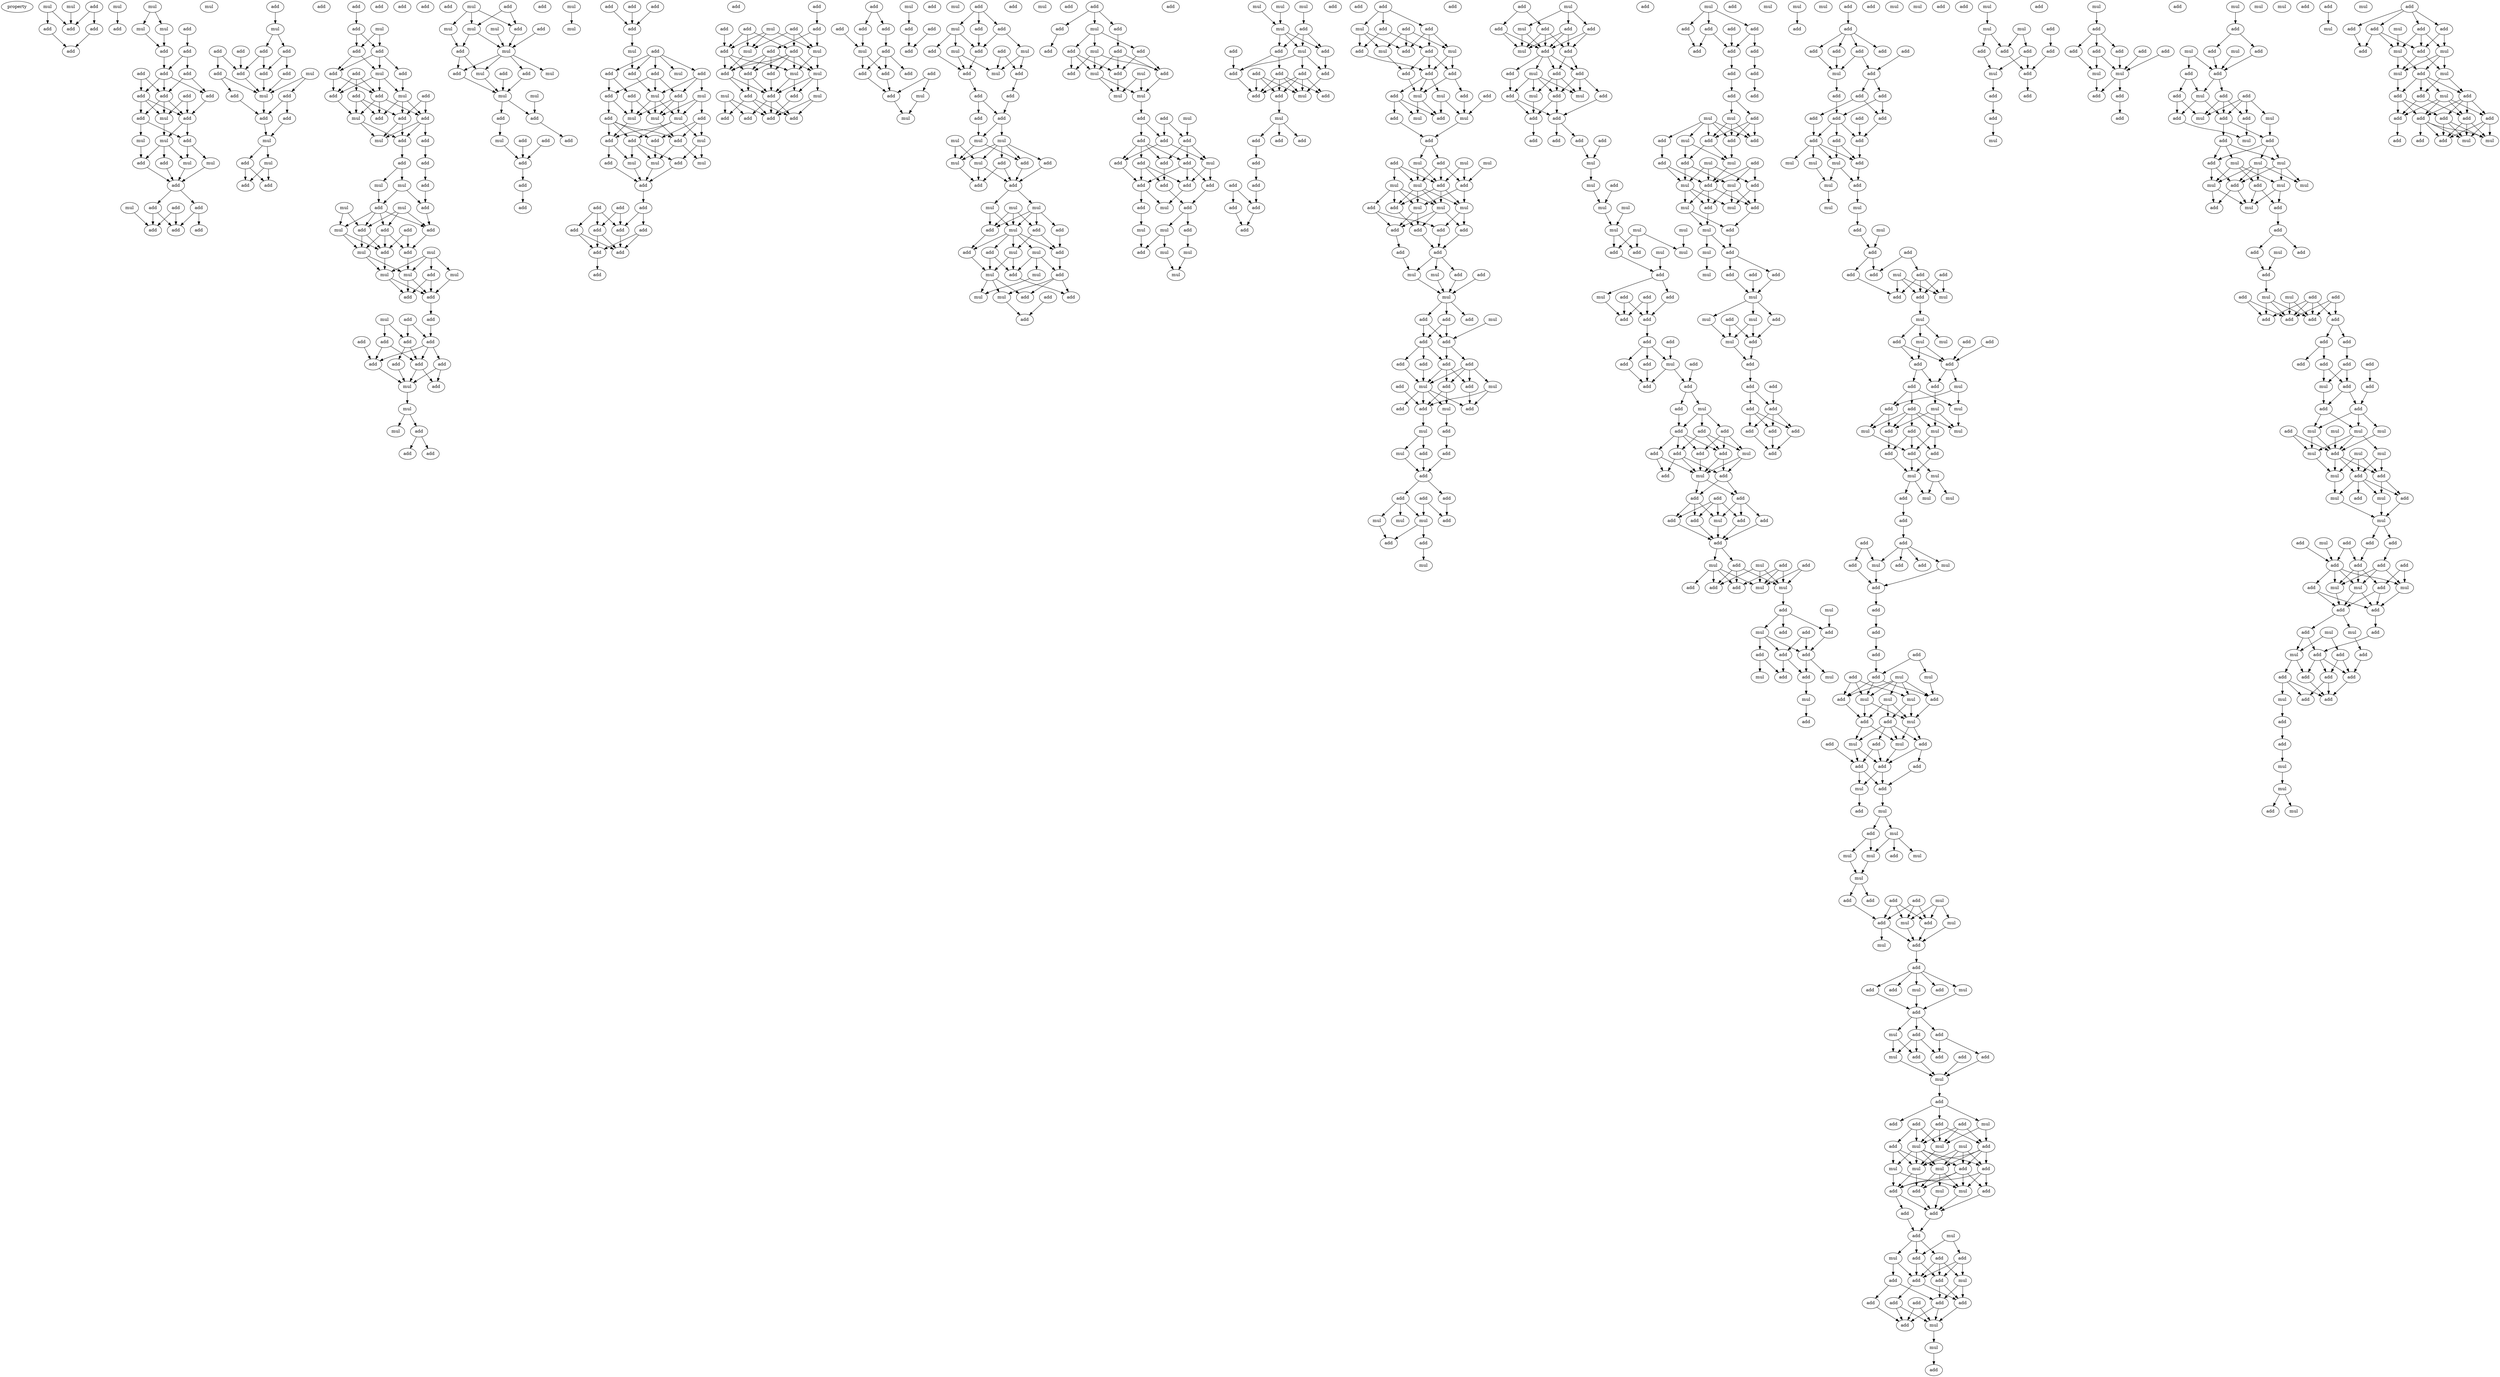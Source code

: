 digraph {
    node [fontcolor=black]
    property [mul=2,lf=1.3]
    0 [ label = mul ];
    1 [ label = mul ];
    2 [ label = mul ];
    3 [ label = add ];
    4 [ label = add ];
    5 [ label = add ];
    6 [ label = add ];
    7 [ label = add ];
    8 [ label = add ];
    9 [ label = mul ];
    10 [ label = mul ];
    11 [ label = mul ];
    12 [ label = add ];
    13 [ label = add ];
    14 [ label = add ];
    15 [ label = add ];
    16 [ label = add ];
    17 [ label = add ];
    18 [ label = add ];
    19 [ label = add ];
    20 [ label = add ];
    21 [ label = add ];
    22 [ label = add ];
    23 [ label = mul ];
    24 [ label = add ];
    25 [ label = mul ];
    26 [ label = add ];
    27 [ label = mul ];
    28 [ label = add ];
    29 [ label = add ];
    30 [ label = mul ];
    31 [ label = mul ];
    32 [ label = add ];
    33 [ label = mul ];
    34 [ label = add ];
    35 [ label = add ];
    36 [ label = add ];
    37 [ label = mul ];
    38 [ label = add ];
    39 [ label = add ];
    40 [ label = add ];
    41 [ label = add ];
    42 [ label = mul ];
    43 [ label = add ];
    44 [ label = add ];
    45 [ label = add ];
    46 [ label = add ];
    47 [ label = mul ];
    48 [ label = add ];
    49 [ label = add ];
    50 [ label = add ];
    51 [ label = add ];
    52 [ label = mul ];
    53 [ label = add ];
    54 [ label = add ];
    55 [ label = add ];
    56 [ label = add ];
    57 [ label = mul ];
    58 [ label = add ];
    59 [ label = mul ];
    60 [ label = add ];
    61 [ label = add ];
    62 [ label = add ];
    63 [ label = add ];
    64 [ label = mul ];
    65 [ label = add ];
    66 [ label = add ];
    67 [ label = add ];
    68 [ label = add ];
    69 [ label = add ];
    70 [ label = add ];
    71 [ label = mul ];
    72 [ label = mul ];
    73 [ label = add ];
    74 [ label = add ];
    75 [ label = add ];
    76 [ label = add ];
    77 [ label = add ];
    78 [ label = add ];
    79 [ label = mul ];
    80 [ label = add ];
    81 [ label = add ];
    82 [ label = mul ];
    83 [ label = add ];
    84 [ label = add ];
    85 [ label = add ];
    86 [ label = mul ];
    87 [ label = add ];
    88 [ label = mul ];
    89 [ label = add ];
    90 [ label = add ];
    91 [ label = mul ];
    92 [ label = mul ];
    93 [ label = add ];
    94 [ label = add ];
    95 [ label = add ];
    96 [ label = mul ];
    97 [ label = add ];
    98 [ label = mul ];
    99 [ label = mul ];
    100 [ label = add ];
    101 [ label = add ];
    102 [ label = add ];
    103 [ label = mul ];
    104 [ label = mul ];
    105 [ label = mul ];
    106 [ label = add ];
    107 [ label = add ];
    108 [ label = add ];
    109 [ label = add ];
    110 [ label = add ];
    111 [ label = mul ];
    112 [ label = add ];
    113 [ label = add ];
    114 [ label = add ];
    115 [ label = add ];
    116 [ label = add ];
    117 [ label = add ];
    118 [ label = add ];
    119 [ label = add ];
    120 [ label = add ];
    121 [ label = mul ];
    122 [ label = add ];
    123 [ label = mul ];
    124 [ label = mul ];
    125 [ label = add ];
    126 [ label = add ];
    127 [ label = add ];
    128 [ label = add ];
    129 [ label = add ];
    130 [ label = add ];
    131 [ label = mul ];
    132 [ label = mul ];
    133 [ label = add ];
    134 [ label = add ];
    135 [ label = mul ];
    136 [ label = mul ];
    137 [ label = add ];
    138 [ label = mul ];
    139 [ label = add ];
    140 [ label = add ];
    141 [ label = add ];
    142 [ label = mul ];
    143 [ label = mul ];
    144 [ label = mul ];
    145 [ label = mul ];
    146 [ label = add ];
    147 [ label = add ];
    148 [ label = mul ];
    149 [ label = add ];
    150 [ label = add ];
    151 [ label = add ];
    152 [ label = add ];
    153 [ label = add ];
    154 [ label = add ];
    155 [ label = mul ];
    156 [ label = mul ];
    157 [ label = add ];
    158 [ label = add ];
    159 [ label = add ];
    160 [ label = add ];
    161 [ label = add ];
    162 [ label = mul ];
    163 [ label = add ];
    164 [ label = add ];
    165 [ label = add ];
    166 [ label = add ];
    167 [ label = mul ];
    168 [ label = add ];
    169 [ label = mul ];
    170 [ label = mul ];
    171 [ label = add ];
    172 [ label = add ];
    173 [ label = add ];
    174 [ label = mul ];
    175 [ label = mul ];
    176 [ label = add ];
    177 [ label = add ];
    178 [ label = mul ];
    179 [ label = mul ];
    180 [ label = add ];
    181 [ label = add ];
    182 [ label = add ];
    183 [ label = add ];
    184 [ label = mul ];
    185 [ label = add ];
    186 [ label = mul ];
    187 [ label = add ];
    188 [ label = mul ];
    189 [ label = add ];
    190 [ label = add ];
    191 [ label = add ];
    192 [ label = add ];
    193 [ label = add ];
    194 [ label = add ];
    195 [ label = add ];
    196 [ label = add ];
    197 [ label = add ];
    198 [ label = add ];
    199 [ label = add ];
    200 [ label = add ];
    201 [ label = add ];
    202 [ label = add ];
    203 [ label = mul ];
    204 [ label = add ];
    205 [ label = add ];
    206 [ label = add ];
    207 [ label = mul ];
    208 [ label = add ];
    209 [ label = mul ];
    210 [ label = add ];
    211 [ label = add ];
    212 [ label = mul ];
    213 [ label = add ];
    214 [ label = mul ];
    215 [ label = add ];
    216 [ label = add ];
    217 [ label = add ];
    218 [ label = mul ];
    219 [ label = add ];
    220 [ label = add ];
    221 [ label = mul ];
    222 [ label = add ];
    223 [ label = add ];
    224 [ label = add ];
    225 [ label = add ];
    226 [ label = add ];
    227 [ label = add ];
    228 [ label = add ];
    229 [ label = add ];
    230 [ label = mul ];
    231 [ label = add ];
    232 [ label = add ];
    233 [ label = add ];
    234 [ label = add ];
    235 [ label = add ];
    236 [ label = add ];
    237 [ label = mul ];
    238 [ label = mul ];
    239 [ label = mul ];
    240 [ label = add ];
    241 [ label = add ];
    242 [ label = add ];
    243 [ label = add ];
    244 [ label = mul ];
    245 [ label = add ];
    246 [ label = add ];
    247 [ label = mul ];
    248 [ label = add ];
    249 [ label = add ];
    250 [ label = mul ];
    251 [ label = mul ];
    252 [ label = add ];
    253 [ label = add ];
    254 [ label = mul ];
    255 [ label = add ];
    256 [ label = add ];
    257 [ label = add ];
    258 [ label = add ];
    259 [ label = add ];
    260 [ label = add ];
    261 [ label = add ];
    262 [ label = mul ];
    263 [ label = mul ];
    264 [ label = mul ];
    265 [ label = mul ];
    266 [ label = add ];
    267 [ label = add ];
    268 [ label = mul ];
    269 [ label = add ];
    270 [ label = add ];
    271 [ label = add ];
    272 [ label = mul ];
    273 [ label = mul ];
    274 [ label = mul ];
    275 [ label = add ];
    276 [ label = add ];
    277 [ label = mul ];
    278 [ label = add ];
    279 [ label = add ];
    280 [ label = add ];
    281 [ label = mul ];
    282 [ label = add ];
    283 [ label = mul ];
    284 [ label = mul ];
    285 [ label = add ];
    286 [ label = add ];
    287 [ label = mul ];
    288 [ label = add ];
    289 [ label = mul ];
    290 [ label = mul ];
    291 [ label = add ];
    292 [ label = add ];
    293 [ label = add ];
    294 [ label = mul ];
    295 [ label = add ];
    296 [ label = add ];
    297 [ label = add ];
    298 [ label = mul ];
    299 [ label = add ];
    300 [ label = add ];
    301 [ label = mul ];
    302 [ label = add ];
    303 [ label = add ];
    304 [ label = add ];
    305 [ label = add ];
    306 [ label = add ];
    307 [ label = mul ];
    308 [ label = mul ];
    309 [ label = add ];
    310 [ label = mul ];
    311 [ label = mul ];
    312 [ label = add ];
    313 [ label = mul ];
    314 [ label = add ];
    315 [ label = add ];
    316 [ label = add ];
    317 [ label = add ];
    318 [ label = add ];
    319 [ label = add ];
    320 [ label = add ];
    321 [ label = add ];
    322 [ label = mul ];
    323 [ label = add ];
    324 [ label = add ];
    325 [ label = add ];
    326 [ label = add ];
    327 [ label = mul ];
    328 [ label = add ];
    329 [ label = add ];
    330 [ label = add ];
    331 [ label = mul ];
    332 [ label = mul ];
    333 [ label = mul ];
    334 [ label = add ];
    335 [ label = add ];
    336 [ label = mul ];
    337 [ label = mul ];
    338 [ label = mul ];
    339 [ label = mul ];
    340 [ label = mul ];
    341 [ label = mul ];
    342 [ label = add ];
    343 [ label = add ];
    344 [ label = add ];
    345 [ label = mul ];
    346 [ label = add ];
    347 [ label = add ];
    348 [ label = add ];
    349 [ label = add ];
    350 [ label = add ];
    351 [ label = add ];
    352 [ label = mul ];
    353 [ label = add ];
    354 [ label = add ];
    355 [ label = add ];
    356 [ label = mul ];
    357 [ label = add ];
    358 [ label = add ];
    359 [ label = add ];
    360 [ label = add ];
    361 [ label = add ];
    362 [ label = add ];
    363 [ label = add ];
    364 [ label = add ];
    365 [ label = add ];
    366 [ label = add ];
    367 [ label = add ];
    368 [ label = add ];
    369 [ label = mul ];
    370 [ label = add ];
    371 [ label = add ];
    372 [ label = add ];
    373 [ label = add ];
    374 [ label = mul ];
    375 [ label = add ];
    376 [ label = mul ];
    377 [ label = add ];
    378 [ label = add ];
    379 [ label = add ];
    380 [ label = add ];
    381 [ label = add ];
    382 [ label = mul ];
    383 [ label = mul ];
    384 [ label = add ];
    385 [ label = add ];
    386 [ label = mul ];
    387 [ label = add ];
    388 [ label = add ];
    389 [ label = mul ];
    390 [ label = add ];
    391 [ label = add ];
    392 [ label = add ];
    393 [ label = mul ];
    394 [ label = mul ];
    395 [ label = mul ];
    396 [ label = mul ];
    397 [ label = add ];
    398 [ label = add ];
    399 [ label = mul ];
    400 [ label = mul ];
    401 [ label = mul ];
    402 [ label = add ];
    403 [ label = add ];
    404 [ label = mul ];
    405 [ label = add ];
    406 [ label = add ];
    407 [ label = add ];
    408 [ label = add ];
    409 [ label = add ];
    410 [ label = add ];
    411 [ label = mul ];
    412 [ label = add ];
    413 [ label = mul ];
    414 [ label = add ];
    415 [ label = mul ];
    416 [ label = add ];
    417 [ label = add ];
    418 [ label = add ];
    419 [ label = mul ];
    420 [ label = add ];
    421 [ label = add ];
    422 [ label = add ];
    423 [ label = add ];
    424 [ label = add ];
    425 [ label = add ];
    426 [ label = add ];
    427 [ label = mul ];
    428 [ label = add ];
    429 [ label = mul ];
    430 [ label = add ];
    431 [ label = add ];
    432 [ label = add ];
    433 [ label = add ];
    434 [ label = mul ];
    435 [ label = mul ];
    436 [ label = add ];
    437 [ label = add ];
    438 [ label = mul ];
    439 [ label = add ];
    440 [ label = add ];
    441 [ label = add ];
    442 [ label = add ];
    443 [ label = add ];
    444 [ label = add ];
    445 [ label = mul ];
    446 [ label = mul ];
    447 [ label = mul ];
    448 [ label = add ];
    449 [ label = add ];
    450 [ label = add ];
    451 [ label = mul ];
    452 [ label = add ];
    453 [ label = mul ];
    454 [ label = add ];
    455 [ label = add ];
    456 [ label = add ];
    457 [ label = mul ];
    458 [ label = add ];
    459 [ label = mul ];
    460 [ label = add ];
    461 [ label = add ];
    462 [ label = mul ];
    463 [ label = add ];
    464 [ label = add ];
    465 [ label = add ];
    466 [ label = add ];
    467 [ label = add ];
    468 [ label = add ];
    469 [ label = mul ];
    470 [ label = mul ];
    471 [ label = add ];
    472 [ label = add ];
    473 [ label = add ];
    474 [ label = add ];
    475 [ label = add ];
    476 [ label = add ];
    477 [ label = mul ];
    478 [ label = add ];
    479 [ label = mul ];
    480 [ label = mul ];
    481 [ label = mul ];
    482 [ label = mul ];
    483 [ label = mul ];
    484 [ label = mul ];
    485 [ label = add ];
    486 [ label = mul ];
    487 [ label = mul ];
    488 [ label = add ];
    489 [ label = add ];
    490 [ label = add ];
    491 [ label = mul ];
    492 [ label = add ];
    493 [ label = add ];
    494 [ label = add ];
    495 [ label = add ];
    496 [ label = add ];
    497 [ label = add ];
    498 [ label = add ];
    499 [ label = add ];
    500 [ label = mul ];
    501 [ label = add ];
    502 [ label = add ];
    503 [ label = add ];
    504 [ label = add ];
    505 [ label = add ];
    506 [ label = mul ];
    507 [ label = add ];
    508 [ label = add ];
    509 [ label = add ];
    510 [ label = mul ];
    511 [ label = add ];
    512 [ label = add ];
    513 [ label = add ];
    514 [ label = add ];
    515 [ label = add ];
    516 [ label = add ];
    517 [ label = mul ];
    518 [ label = add ];
    519 [ label = add ];
    520 [ label = add ];
    521 [ label = add ];
    522 [ label = add ];
    523 [ label = mul ];
    524 [ label = add ];
    525 [ label = add ];
    526 [ label = add ];
    527 [ label = add ];
    528 [ label = mul ];
    529 [ label = add ];
    530 [ label = add ];
    531 [ label = mul ];
    532 [ label = mul ];
    533 [ label = add ];
    534 [ label = add ];
    535 [ label = add ];
    536 [ label = mul ];
    537 [ label = mul ];
    538 [ label = add ];
    539 [ label = add ];
    540 [ label = mul ];
    541 [ label = add ];
    542 [ label = add ];
    543 [ label = add ];
    544 [ label = add ];
    545 [ label = add ];
    546 [ label = mul ];
    547 [ label = add ];
    548 [ label = add ];
    549 [ label = mul ];
    550 [ label = mul ];
    551 [ label = add ];
    552 [ label = mul ];
    553 [ label = add ];
    554 [ label = add ];
    555 [ label = add ];
    556 [ label = add ];
    557 [ label = add ];
    558 [ label = add ];
    559 [ label = add ];
    560 [ label = add ];
    561 [ label = add ];
    562 [ label = add ];
    563 [ label = add ];
    564 [ label = add ];
    565 [ label = mul ];
    566 [ label = mul ];
    567 [ label = add ];
    568 [ label = add ];
    569 [ label = add ];
    570 [ label = add ];
    571 [ label = add ];
    572 [ label = mul ];
    573 [ label = add ];
    574 [ label = add ];
    575 [ label = add ];
    576 [ label = mul ];
    577 [ label = mul ];
    578 [ label = mul ];
    579 [ label = add ];
    580 [ label = mul ];
    581 [ label = add ];
    582 [ label = add ];
    583 [ label = mul ];
    584 [ label = add ];
    585 [ label = mul ];
    586 [ label = mul ];
    587 [ label = add ];
    588 [ label = mul ];
    589 [ label = add ];
    590 [ label = add ];
    591 [ label = mul ];
    592 [ label = add ];
    593 [ label = add ];
    594 [ label = mul ];
    595 [ label = mul ];
    596 [ label = add ];
    597 [ label = mul ];
    598 [ label = add ];
    599 [ label = mul ];
    600 [ label = mul ];
    601 [ label = add ];
    602 [ label = add ];
    603 [ label = add ];
    604 [ label = add ];
    605 [ label = add ];
    606 [ label = add ];
    607 [ label = add ];
    608 [ label = add ];
    609 [ label = add ];
    610 [ label = add ];
    611 [ label = mul ];
    612 [ label = add ];
    613 [ label = mul ];
    614 [ label = add ];
    615 [ label = add ];
    616 [ label = add ];
    617 [ label = add ];
    618 [ label = add ];
    619 [ label = add ];
    620 [ label = add ];
    621 [ label = add ];
    622 [ label = mul ];
    623 [ label = add ];
    624 [ label = add ];
    625 [ label = add ];
    626 [ label = add ];
    627 [ label = add ];
    628 [ label = add ];
    629 [ label = add ];
    630 [ label = add ];
    631 [ label = add ];
    632 [ label = add ];
    633 [ label = mul ];
    634 [ label = mul ];
    635 [ label = add ];
    636 [ label = add ];
    637 [ label = mul ];
    638 [ label = mul ];
    639 [ label = add ];
    640 [ label = mul ];
    641 [ label = mul ];
    642 [ label = mul ];
    643 [ label = add ];
    644 [ label = mul ];
    645 [ label = add ];
    646 [ label = add ];
    647 [ label = add ];
    648 [ label = add ];
    649 [ label = add ];
    650 [ label = add ];
    651 [ label = mul ];
    652 [ label = add ];
    653 [ label = mul ];
    654 [ label = add ];
    655 [ label = mul ];
    656 [ label = add ];
    657 [ label = mul ];
    658 [ label = add ];
    659 [ label = mul ];
    660 [ label = add ];
    661 [ label = add ];
    662 [ label = add ];
    663 [ label = add ];
    664 [ label = add ];
    665 [ label = mul ];
    666 [ label = mul ];
    667 [ label = add ];
    668 [ label = mul ];
    669 [ label = add ];
    670 [ label = mul ];
    671 [ label = add ];
    672 [ label = add ];
    673 [ label = mul ];
    674 [ label = mul ];
    675 [ label = add ];
    676 [ label = add ];
    677 [ label = add ];
    678 [ label = mul ];
    679 [ label = mul ];
    680 [ label = add ];
    681 [ label = mul ];
    682 [ label = mul ];
    683 [ label = mul ];
    684 [ label = add ];
    685 [ label = add ];
    686 [ label = add ];
    687 [ label = add ];
    688 [ label = add ];
    689 [ label = add ];
    690 [ label = mul ];
    691 [ label = mul ];
    692 [ label = add ];
    693 [ label = add ];
    694 [ label = add ];
    695 [ label = add ];
    696 [ label = add ];
    697 [ label = add ];
    698 [ label = mul ];
    699 [ label = add ];
    700 [ label = add ];
    701 [ label = mul ];
    702 [ label = mul ];
    703 [ label = add ];
    704 [ label = mul ];
    705 [ label = add ];
    706 [ label = mul ];
    707 [ label = add ];
    708 [ label = add ];
    709 [ label = mul ];
    710 [ label = add ];
    711 [ label = add ];
    712 [ label = mul ];
    713 [ label = mul ];
    714 [ label = add ];
    715 [ label = add ];
    716 [ label = add ];
    717 [ label = add ];
    718 [ label = add ];
    719 [ label = add ];
    720 [ label = mul ];
    721 [ label = mul ];
    722 [ label = add ];
    723 [ label = add ];
    724 [ label = mul ];
    725 [ label = add ];
    726 [ label = mul ];
    727 [ label = mul ];
    728 [ label = mul ];
    729 [ label = mul ];
    730 [ label = add ];
    731 [ label = mul ];
    732 [ label = add ];
    733 [ label = add ];
    734 [ label = add ];
    735 [ label = add ];
    736 [ label = mul ];
    737 [ label = mul ];
    738 [ label = add ];
    739 [ label = add ];
    740 [ label = mul ];
    741 [ label = add ];
    742 [ label = mul ];
    743 [ label = add ];
    744 [ label = mul ];
    745 [ label = add ];
    746 [ label = add ];
    747 [ label = add ];
    748 [ label = add ];
    749 [ label = add ];
    750 [ label = mul ];
    751 [ label = add ];
    752 [ label = add ];
    753 [ label = add ];
    754 [ label = mul ];
    755 [ label = add ];
    756 [ label = mul ];
    757 [ label = add ];
    758 [ label = add ];
    759 [ label = add ];
    760 [ label = mul ];
    761 [ label = add ];
    762 [ label = add ];
    763 [ label = add ];
    764 [ label = mul ];
    765 [ label = mul ];
    766 [ label = mul ];
    767 [ label = add ];
    768 [ label = add ];
    769 [ label = mul ];
    770 [ label = add ];
    771 [ label = mul ];
    772 [ label = mul ];
    773 [ label = add ];
    774 [ label = mul ];
    775 [ label = add ];
    776 [ label = mul ];
    777 [ label = add ];
    778 [ label = add ];
    779 [ label = add ];
    780 [ label = mul ];
    781 [ label = add ];
    782 [ label = mul ];
    783 [ label = add ];
    784 [ label = add ];
    785 [ label = add ];
    786 [ label = add ];
    787 [ label = add ];
    788 [ label = mul ];
    789 [ label = add ];
    790 [ label = add ];
    791 [ label = add ];
    792 [ label = add ];
    793 [ label = add ];
    794 [ label = add ];
    795 [ label = mul ];
    796 [ label = add ];
    797 [ label = mul ];
    798 [ label = mul ];
    799 [ label = add ];
    800 [ label = mul ];
    801 [ label = mul ];
    802 [ label = add ];
    803 [ label = add ];
    804 [ label = add ];
    805 [ label = add ];
    806 [ label = add ];
    807 [ label = add ];
    808 [ label = mul ];
    809 [ label = add ];
    810 [ label = add ];
    811 [ label = add ];
    812 [ label = add ];
    813 [ label = mul ];
    814 [ label = mul ];
    815 [ label = add ];
    816 [ label = add ];
    817 [ label = add ];
    818 [ label = add ];
    819 [ label = add ];
    820 [ label = add ];
    821 [ label = add ];
    822 [ label = mul ];
    823 [ label = mul ];
    824 [ label = add ];
    825 [ label = add ];
    826 [ label = add ];
    827 [ label = mul ];
    828 [ label = add ];
    829 [ label = mul ];
    830 [ label = add ];
    831 [ label = mul ];
    832 [ label = add ];
    833 [ label = add ];
    834 [ label = add ];
    835 [ label = add ];
    836 [ label = add ];
    837 [ label = mul ];
    838 [ label = add ];
    839 [ label = add ];
    840 [ label = add ];
    841 [ label = mul ];
    842 [ label = add ];
    843 [ label = mul ];
    844 [ label = add ];
    845 [ label = add ];
    846 [ label = mul ];
    847 [ label = add ];
    848 [ label = mul ];
    849 [ label = mul ];
    850 [ label = mul ];
    851 [ label = mul ];
    852 [ label = mul ];
    853 [ label = add ];
    854 [ label = add ];
    855 [ label = mul ];
    856 [ label = add ];
    857 [ label = mul ];
    858 [ label = add ];
    859 [ label = add ];
    860 [ label = add ];
    861 [ label = mul ];
    862 [ label = add ];
    863 [ label = mul ];
    864 [ label = add ];
    865 [ label = add ];
    866 [ label = mul ];
    867 [ label = add ];
    868 [ label = mul ];
    869 [ label = add ];
    870 [ label = add ];
    871 [ label = add ];
    872 [ label = add ];
    873 [ label = add ];
    874 [ label = add ];
    875 [ label = add ];
    876 [ label = add ];
    877 [ label = add ];
    878 [ label = add ];
    879 [ label = add ];
    880 [ label = add ];
    881 [ label = mul ];
    882 [ label = add ];
    883 [ label = add ];
    884 [ label = add ];
    885 [ label = add ];
    886 [ label = mul ];
    887 [ label = mul ];
    888 [ label = mul ];
    889 [ label = mul ];
    890 [ label = add ];
    891 [ label = mul ];
    892 [ label = mul ];
    893 [ label = mul ];
    894 [ label = add ];
    895 [ label = mul ];
    896 [ label = add ];
    897 [ label = mul ];
    898 [ label = add ];
    899 [ label = add ];
    900 [ label = mul ];
    901 [ label = mul ];
    902 [ label = mul ];
    903 [ label = add ];
    904 [ label = mul ];
    905 [ label = add ];
    906 [ label = add ];
    907 [ label = add ];
    908 [ label = add ];
    909 [ label = add ];
    910 [ label = add ];
    911 [ label = add ];
    912 [ label = add ];
    913 [ label = mul ];
    914 [ label = add ];
    915 [ label = mul ];
    916 [ label = mul ];
    917 [ label = add ];
    918 [ label = add ];
    919 [ label = add ];
    920 [ label = add ];
    921 [ label = mul ];
    922 [ label = mul ];
    923 [ label = add ];
    924 [ label = add ];
    925 [ label = add ];
    926 [ label = add ];
    927 [ label = mul ];
    928 [ label = add ];
    929 [ label = add ];
    930 [ label = add ];
    931 [ label = add ];
    932 [ label = mul ];
    933 [ label = add ];
    934 [ label = add ];
    935 [ label = add ];
    936 [ label = add ];
    937 [ label = add ];
    938 [ label = mul ];
    939 [ label = mul ];
    940 [ label = mul ];
    941 [ label = mul ];
    942 [ label = add ];
    943 [ label = mul ];
    944 [ label = add ];
    945 [ label = mul ];
    946 [ label = add ];
    947 [ label = add ];
    948 [ label = add ];
    949 [ label = add ];
    950 [ label = add ];
    951 [ label = mul ];
    952 [ label = add ];
    953 [ label = mul ];
    954 [ label = add ];
    955 [ label = mul ];
    956 [ label = mul ];
    957 [ label = add ];
    958 [ label = add ];
    959 [ label = mul ];
    960 [ label = add ];
    961 [ label = add ];
    962 [ label = add ];
    963 [ label = add ];
    964 [ label = add ];
    965 [ label = add ];
    966 [ label = add ];
    967 [ label = mul ];
    968 [ label = mul ];
    969 [ label = add ];
    970 [ label = add ];
    0 -> 6 [ name = 0 ];
    1 -> 7 [ name = 1 ];
    2 -> 4 [ name = 2 ];
    2 -> 6 [ name = 3 ];
    3 -> 5 [ name = 4 ];
    3 -> 6 [ name = 5 ];
    4 -> 8 [ name = 6 ];
    5 -> 8 [ name = 7 ];
    9 -> 10 [ name = 8 ];
    9 -> 11 [ name = 9 ];
    10 -> 14 [ name = 10 ];
    11 -> 14 [ name = 11 ];
    12 -> 13 [ name = 12 ];
    13 -> 15 [ name = 13 ];
    13 -> 17 [ name = 14 ];
    14 -> 15 [ name = 15 ];
    15 -> 19 [ name = 16 ];
    15 -> 20 [ name = 17 ];
    15 -> 21 [ name = 18 ];
    16 -> 19 [ name = 19 ];
    16 -> 20 [ name = 20 ];
    17 -> 19 [ name = 21 ];
    17 -> 21 [ name = 22 ];
    18 -> 23 [ name = 23 ];
    18 -> 24 [ name = 24 ];
    19 -> 22 [ name = 25 ];
    19 -> 23 [ name = 26 ];
    19 -> 24 [ name = 27 ];
    20 -> 22 [ name = 28 ];
    20 -> 23 [ name = 29 ];
    20 -> 24 [ name = 30 ];
    21 -> 24 [ name = 31 ];
    22 -> 25 [ name = 32 ];
    22 -> 26 [ name = 33 ];
    23 -> 27 [ name = 34 ];
    24 -> 26 [ name = 35 ];
    24 -> 27 [ name = 36 ];
    25 -> 29 [ name = 37 ];
    26 -> 30 [ name = 38 ];
    26 -> 31 [ name = 39 ];
    27 -> 28 [ name = 40 ];
    27 -> 29 [ name = 41 ];
    27 -> 30 [ name = 42 ];
    28 -> 32 [ name = 43 ];
    29 -> 32 [ name = 44 ];
    30 -> 32 [ name = 45 ];
    31 -> 32 [ name = 46 ];
    32 -> 34 [ name = 47 ];
    32 -> 35 [ name = 48 ];
    34 -> 38 [ name = 49 ];
    34 -> 40 [ name = 50 ];
    35 -> 38 [ name = 51 ];
    35 -> 39 [ name = 52 ];
    36 -> 38 [ name = 53 ];
    36 -> 39 [ name = 54 ];
    37 -> 39 [ name = 55 ];
    41 -> 42 [ name = 56 ];
    42 -> 44 [ name = 57 ];
    42 -> 46 [ name = 58 ];
    43 -> 49 [ name = 59 ];
    43 -> 51 [ name = 60 ];
    44 -> 48 [ name = 61 ];
    44 -> 49 [ name = 62 ];
    45 -> 49 [ name = 63 ];
    46 -> 48 [ name = 64 ];
    46 -> 50 [ name = 65 ];
    47 -> 52 [ name = 66 ];
    47 -> 54 [ name = 67 ];
    48 -> 52 [ name = 68 ];
    49 -> 52 [ name = 69 ];
    50 -> 52 [ name = 70 ];
    51 -> 52 [ name = 71 ];
    51 -> 53 [ name = 72 ];
    52 -> 55 [ name = 73 ];
    53 -> 55 [ name = 74 ];
    54 -> 55 [ name = 75 ];
    54 -> 56 [ name = 76 ];
    55 -> 57 [ name = 77 ];
    56 -> 57 [ name = 78 ];
    57 -> 58 [ name = 79 ];
    57 -> 59 [ name = 80 ];
    58 -> 60 [ name = 81 ];
    58 -> 61 [ name = 82 ];
    59 -> 60 [ name = 83 ];
    59 -> 61 [ name = 84 ];
    63 -> 65 [ name = 85 ];
    64 -> 66 [ name = 86 ];
    64 -> 67 [ name = 87 ];
    65 -> 66 [ name = 88 ];
    65 -> 67 [ name = 89 ];
    66 -> 69 [ name = 90 ];
    66 -> 71 [ name = 91 ];
    67 -> 68 [ name = 92 ];
    67 -> 69 [ name = 93 ];
    67 -> 71 [ name = 94 ];
    68 -> 72 [ name = 95 ];
    69 -> 73 [ name = 96 ];
    69 -> 76 [ name = 97 ];
    70 -> 73 [ name = 98 ];
    70 -> 75 [ name = 99 ];
    70 -> 76 [ name = 100 ];
    71 -> 72 [ name = 101 ];
    71 -> 73 [ name = 102 ];
    71 -> 76 [ name = 103 ];
    72 -> 77 [ name = 104 ];
    72 -> 78 [ name = 105 ];
    72 -> 80 [ name = 106 ];
    73 -> 79 [ name = 107 ];
    74 -> 77 [ name = 108 ];
    74 -> 78 [ name = 109 ];
    75 -> 78 [ name = 110 ];
    75 -> 79 [ name = 111 ];
    75 -> 80 [ name = 112 ];
    76 -> 77 [ name = 113 ];
    76 -> 79 [ name = 114 ];
    76 -> 80 [ name = 115 ];
    77 -> 81 [ name = 116 ];
    77 -> 82 [ name = 117 ];
    77 -> 83 [ name = 118 ];
    78 -> 82 [ name = 119 ];
    78 -> 83 [ name = 120 ];
    79 -> 82 [ name = 121 ];
    79 -> 83 [ name = 122 ];
    81 -> 84 [ name = 123 ];
    83 -> 85 [ name = 124 ];
    84 -> 87 [ name = 125 ];
    85 -> 86 [ name = 126 ];
    85 -> 88 [ name = 127 ];
    86 -> 89 [ name = 128 ];
    86 -> 90 [ name = 129 ];
    87 -> 89 [ name = 130 ];
    88 -> 90 [ name = 131 ];
    89 -> 93 [ name = 132 ];
    90 -> 93 [ name = 133 ];
    90 -> 94 [ name = 134 ];
    90 -> 95 [ name = 135 ];
    90 -> 96 [ name = 136 ];
    91 -> 94 [ name = 137 ];
    91 -> 96 [ name = 138 ];
    92 -> 93 [ name = 139 ];
    92 -> 94 [ name = 140 ];
    92 -> 95 [ name = 141 ];
    93 -> 100 [ name = 142 ];
    94 -> 99 [ name = 143 ];
    94 -> 101 [ name = 144 ];
    95 -> 99 [ name = 145 ];
    95 -> 100 [ name = 146 ];
    95 -> 101 [ name = 147 ];
    96 -> 99 [ name = 148 ];
    96 -> 101 [ name = 149 ];
    97 -> 100 [ name = 150 ];
    97 -> 101 [ name = 151 ];
    98 -> 103 [ name = 152 ];
    98 -> 104 [ name = 153 ];
    98 -> 105 [ name = 154 ];
    98 -> 106 [ name = 155 ];
    99 -> 103 [ name = 156 ];
    99 -> 104 [ name = 157 ];
    100 -> 103 [ name = 158 ];
    101 -> 104 [ name = 159 ];
    103 -> 107 [ name = 160 ];
    103 -> 108 [ name = 161 ];
    104 -> 107 [ name = 162 ];
    104 -> 108 [ name = 163 ];
    105 -> 107 [ name = 164 ];
    106 -> 107 [ name = 165 ];
    106 -> 108 [ name = 166 ];
    107 -> 110 [ name = 167 ];
    109 -> 112 [ name = 168 ];
    109 -> 115 [ name = 169 ];
    110 -> 115 [ name = 170 ];
    111 -> 112 [ name = 171 ];
    111 -> 114 [ name = 172 ];
    112 -> 116 [ name = 173 ];
    112 -> 117 [ name = 174 ];
    113 -> 118 [ name = 175 ];
    114 -> 116 [ name = 176 ];
    114 -> 118 [ name = 177 ];
    115 -> 116 [ name = 178 ];
    115 -> 118 [ name = 179 ];
    115 -> 119 [ name = 180 ];
    116 -> 121 [ name = 181 ];
    116 -> 122 [ name = 182 ];
    117 -> 121 [ name = 183 ];
    118 -> 121 [ name = 184 ];
    119 -> 121 [ name = 185 ];
    119 -> 122 [ name = 186 ];
    121 -> 123 [ name = 187 ];
    123 -> 124 [ name = 188 ];
    123 -> 126 [ name = 189 ];
    126 -> 128 [ name = 190 ];
    126 -> 129 [ name = 191 ];
    130 -> 134 [ name = 192 ];
    130 -> 136 [ name = 193 ];
    131 -> 132 [ name = 194 ];
    131 -> 134 [ name = 195 ];
    131 -> 136 [ name = 196 ];
    132 -> 137 [ name = 197 ];
    133 -> 138 [ name = 198 ];
    134 -> 138 [ name = 199 ];
    135 -> 138 [ name = 200 ];
    136 -> 137 [ name = 201 ];
    136 -> 138 [ name = 202 ];
    137 -> 141 [ name = 203 ];
    137 -> 143 [ name = 204 ];
    138 -> 139 [ name = 205 ];
    138 -> 141 [ name = 206 ];
    138 -> 142 [ name = 207 ];
    138 -> 143 [ name = 208 ];
    139 -> 144 [ name = 209 ];
    140 -> 144 [ name = 210 ];
    141 -> 144 [ name = 211 ];
    143 -> 144 [ name = 212 ];
    144 -> 146 [ name = 213 ];
    144 -> 147 [ name = 214 ];
    145 -> 147 [ name = 215 ];
    146 -> 148 [ name = 216 ];
    147 -> 149 [ name = 217 ];
    148 -> 152 [ name = 218 ];
    150 -> 152 [ name = 219 ];
    151 -> 152 [ name = 220 ];
    152 -> 154 [ name = 221 ];
    154 -> 157 [ name = 222 ];
    155 -> 156 [ name = 223 ];
    158 -> 161 [ name = 224 ];
    159 -> 161 [ name = 225 ];
    160 -> 161 [ name = 226 ];
    161 -> 162 [ name = 227 ];
    162 -> 168 [ name = 228 ];
    163 -> 164 [ name = 229 ];
    163 -> 165 [ name = 230 ];
    163 -> 166 [ name = 231 ];
    163 -> 167 [ name = 232 ];
    163 -> 168 [ name = 233 ];
    164 -> 170 [ name = 234 ];
    164 -> 171 [ name = 235 ];
    164 -> 173 [ name = 236 ];
    165 -> 172 [ name = 237 ];
    165 -> 173 [ name = 238 ];
    166 -> 169 [ name = 239 ];
    166 -> 170 [ name = 240 ];
    166 -> 171 [ name = 241 ];
    168 -> 170 [ name = 242 ];
    169 -> 174 [ name = 243 ];
    169 -> 176 [ name = 244 ];
    169 -> 178 [ name = 245 ];
    170 -> 174 [ name = 246 ];
    170 -> 175 [ name = 247 ];
    170 -> 178 [ name = 248 ];
    171 -> 174 [ name = 249 ];
    171 -> 175 [ name = 250 ];
    171 -> 178 [ name = 251 ];
    172 -> 174 [ name = 252 ];
    172 -> 175 [ name = 253 ];
    173 -> 175 [ name = 254 ];
    173 -> 177 [ name = 255 ];
    174 -> 183 [ name = 256 ];
    175 -> 180 [ name = 257 ];
    176 -> 179 [ name = 258 ];
    176 -> 181 [ name = 259 ];
    176 -> 183 [ name = 260 ];
    177 -> 180 [ name = 261 ];
    177 -> 181 [ name = 262 ];
    177 -> 182 [ name = 263 ];
    177 -> 183 [ name = 264 ];
    178 -> 179 [ name = 265 ];
    178 -> 180 [ name = 266 ];
    178 -> 182 [ name = 267 ];
    179 -> 184 [ name = 268 ];
    179 -> 187 [ name = 269 ];
    180 -> 185 [ name = 270 ];
    180 -> 188 [ name = 271 ];
    181 -> 186 [ name = 272 ];
    182 -> 186 [ name = 273 ];
    182 -> 187 [ name = 274 ];
    182 -> 188 [ name = 275 ];
    183 -> 184 [ name = 276 ];
    183 -> 186 [ name = 277 ];
    185 -> 189 [ name = 278 ];
    186 -> 189 [ name = 279 ];
    187 -> 189 [ name = 280 ];
    188 -> 189 [ name = 281 ];
    189 -> 191 [ name = 282 ];
    190 -> 193 [ name = 283 ];
    190 -> 194 [ name = 284 ];
    190 -> 196 [ name = 285 ];
    191 -> 193 [ name = 286 ];
    191 -> 195 [ name = 287 ];
    192 -> 193 [ name = 288 ];
    192 -> 196 [ name = 289 ];
    193 -> 197 [ name = 290 ];
    194 -> 197 [ name = 291 ];
    194 -> 198 [ name = 292 ];
    195 -> 197 [ name = 293 ];
    195 -> 198 [ name = 294 ];
    196 -> 197 [ name = 295 ];
    196 -> 198 [ name = 296 ];
    198 -> 199 [ name = 297 ];
    201 -> 205 [ name = 298 ];
    202 -> 207 [ name = 299 ];
    202 -> 208 [ name = 300 ];
    202 -> 211 [ name = 301 ];
    203 -> 207 [ name = 302 ];
    203 -> 209 [ name = 303 ];
    203 -> 211 [ name = 304 ];
    204 -> 211 [ name = 305 ];
    205 -> 209 [ name = 306 ];
    205 -> 210 [ name = 307 ];
    206 -> 207 [ name = 308 ];
    206 -> 208 [ name = 309 ];
    206 -> 209 [ name = 310 ];
    207 -> 216 [ name = 311 ];
    208 -> 212 [ name = 312 ];
    208 -> 213 [ name = 313 ];
    208 -> 214 [ name = 314 ];
    208 -> 215 [ name = 315 ];
    208 -> 216 [ name = 316 ];
    209 -> 212 [ name = 317 ];
    209 -> 214 [ name = 318 ];
    210 -> 212 [ name = 319 ];
    210 -> 213 [ name = 320 ];
    210 -> 215 [ name = 321 ];
    210 -> 216 [ name = 322 ];
    211 -> 213 [ name = 323 ];
    211 -> 214 [ name = 324 ];
    211 -> 216 [ name = 325 ];
    212 -> 217 [ name = 326 ];
    212 -> 218 [ name = 327 ];
    212 -> 219 [ name = 328 ];
    213 -> 219 [ name = 329 ];
    213 -> 220 [ name = 330 ];
    214 -> 217 [ name = 331 ];
    214 -> 219 [ name = 332 ];
    215 -> 219 [ name = 333 ];
    216 -> 219 [ name = 334 ];
    216 -> 220 [ name = 335 ];
    217 -> 225 [ name = 336 ];
    218 -> 224 [ name = 337 ];
    218 -> 225 [ name = 338 ];
    219 -> 223 [ name = 339 ];
    219 -> 224 [ name = 340 ];
    219 -> 225 [ name = 341 ];
    220 -> 222 [ name = 342 ];
    220 -> 224 [ name = 343 ];
    220 -> 225 [ name = 344 ];
    221 -> 222 [ name = 345 ];
    221 -> 223 [ name = 346 ];
    221 -> 225 [ name = 347 ];
    226 -> 227 [ name = 348 ];
    226 -> 229 [ name = 349 ];
    227 -> 230 [ name = 350 ];
    228 -> 230 [ name = 351 ];
    229 -> 231 [ name = 352 ];
    230 -> 233 [ name = 353 ];
    230 -> 235 [ name = 354 ];
    231 -> 233 [ name = 355 ];
    231 -> 234 [ name = 356 ];
    231 -> 235 [ name = 357 ];
    232 -> 236 [ name = 358 ];
    232 -> 237 [ name = 359 ];
    233 -> 236 [ name = 360 ];
    235 -> 236 [ name = 361 ];
    236 -> 238 [ name = 362 ];
    237 -> 238 [ name = 363 ];
    239 -> 240 [ name = 364 ];
    240 -> 243 [ name = 365 ];
    242 -> 243 [ name = 366 ];
    245 -> 246 [ name = 367 ];
    245 -> 247 [ name = 368 ];
    245 -> 248 [ name = 369 ];
    246 -> 249 [ name = 370 ];
    246 -> 251 [ name = 371 ];
    247 -> 249 [ name = 372 ];
    247 -> 250 [ name = 373 ];
    247 -> 253 [ name = 374 ];
    248 -> 249 [ name = 375 ];
    249 -> 256 [ name = 376 ];
    250 -> 254 [ name = 377 ];
    250 -> 256 [ name = 378 ];
    251 -> 254 [ name = 379 ];
    251 -> 255 [ name = 380 ];
    252 -> 254 [ name = 381 ];
    252 -> 255 [ name = 382 ];
    253 -> 256 [ name = 383 ];
    255 -> 258 [ name = 384 ];
    256 -> 259 [ name = 385 ];
    258 -> 261 [ name = 386 ];
    259 -> 260 [ name = 387 ];
    259 -> 261 [ name = 388 ];
    260 -> 262 [ name = 389 ];
    261 -> 262 [ name = 390 ];
    261 -> 264 [ name = 391 ];
    262 -> 268 [ name = 392 ];
    262 -> 269 [ name = 393 ];
    263 -> 265 [ name = 394 ];
    263 -> 268 [ name = 395 ];
    264 -> 265 [ name = 396 ];
    264 -> 266 [ name = 397 ];
    264 -> 267 [ name = 398 ];
    264 -> 268 [ name = 399 ];
    264 -> 269 [ name = 400 ];
    265 -> 270 [ name = 401 ];
    265 -> 271 [ name = 402 ];
    266 -> 271 [ name = 403 ];
    267 -> 270 [ name = 404 ];
    267 -> 271 [ name = 405 ];
    268 -> 270 [ name = 406 ];
    269 -> 271 [ name = 407 ];
    271 -> 273 [ name = 408 ];
    271 -> 274 [ name = 409 ];
    272 -> 276 [ name = 410 ];
    272 -> 277 [ name = 411 ];
    272 -> 278 [ name = 412 ];
    273 -> 276 [ name = 413 ];
    273 -> 277 [ name = 414 ];
    274 -> 275 [ name = 415 ];
    274 -> 276 [ name = 416 ];
    274 -> 277 [ name = 417 ];
    274 -> 278 [ name = 418 ];
    275 -> 280 [ name = 419 ];
    276 -> 282 [ name = 420 ];
    277 -> 279 [ name = 421 ];
    277 -> 280 [ name = 422 ];
    277 -> 281 [ name = 423 ];
    277 -> 282 [ name = 424 ];
    277 -> 283 [ name = 425 ];
    278 -> 280 [ name = 426 ];
    278 -> 283 [ name = 427 ];
    279 -> 286 [ name = 428 ];
    279 -> 287 [ name = 429 ];
    280 -> 285 [ name = 430 ];
    281 -> 284 [ name = 431 ];
    281 -> 285 [ name = 432 ];
    281 -> 286 [ name = 433 ];
    282 -> 287 [ name = 434 ];
    283 -> 286 [ name = 435 ];
    283 -> 287 [ name = 436 ];
    284 -> 290 [ name = 437 ];
    285 -> 288 [ name = 438 ];
    285 -> 289 [ name = 439 ];
    285 -> 292 [ name = 440 ];
    286 -> 288 [ name = 441 ];
    287 -> 289 [ name = 442 ];
    287 -> 290 [ name = 443 ];
    287 -> 292 [ name = 444 ];
    289 -> 293 [ name = 445 ];
    291 -> 293 [ name = 446 ];
    296 -> 297 [ name = 447 ];
    296 -> 298 [ name = 448 ];
    296 -> 299 [ name = 449 ];
    297 -> 300 [ name = 450 ];
    298 -> 301 [ name = 451 ];
    298 -> 302 [ name = 452 ];
    298 -> 304 [ name = 453 ];
    299 -> 303 [ name = 454 ];
    301 -> 306 [ name = 455 ];
    301 -> 307 [ name = 456 ];
    301 -> 309 [ name = 457 ];
    302 -> 305 [ name = 458 ];
    302 -> 306 [ name = 459 ];
    303 -> 305 [ name = 460 ];
    303 -> 306 [ name = 461 ];
    303 -> 307 [ name = 462 ];
    304 -> 305 [ name = 463 ];
    304 -> 307 [ name = 464 ];
    304 -> 309 [ name = 465 ];
    305 -> 311 [ name = 466 ];
    306 -> 310 [ name = 467 ];
    307 -> 310 [ name = 468 ];
    307 -> 311 [ name = 469 ];
    308 -> 310 [ name = 470 ];
    308 -> 311 [ name = 471 ];
    310 -> 312 [ name = 472 ];
    312 -> 315 [ name = 473 ];
    312 -> 316 [ name = 474 ];
    313 -> 317 [ name = 475 ];
    314 -> 315 [ name = 476 ];
    314 -> 317 [ name = 477 ];
    315 -> 319 [ name = 478 ];
    315 -> 322 [ name = 479 ];
    316 -> 318 [ name = 480 ];
    316 -> 319 [ name = 481 ];
    316 -> 320 [ name = 482 ];
    316 -> 321 [ name = 483 ];
    317 -> 320 [ name = 484 ];
    317 -> 321 [ name = 485 ];
    317 -> 322 [ name = 486 ];
    318 -> 324 [ name = 487 ];
    318 -> 325 [ name = 488 ];
    318 -> 326 [ name = 489 ];
    319 -> 326 [ name = 490 ];
    320 -> 325 [ name = 491 ];
    321 -> 323 [ name = 492 ];
    321 -> 324 [ name = 493 ];
    321 -> 326 [ name = 494 ];
    322 -> 323 [ name = 495 ];
    322 -> 324 [ name = 496 ];
    323 -> 329 [ name = 497 ];
    324 -> 327 [ name = 498 ];
    325 -> 329 [ name = 499 ];
    326 -> 327 [ name = 500 ];
    326 -> 328 [ name = 501 ];
    328 -> 332 [ name = 502 ];
    329 -> 330 [ name = 503 ];
    329 -> 331 [ name = 504 ];
    330 -> 336 [ name = 505 ];
    331 -> 333 [ name = 506 ];
    331 -> 334 [ name = 507 ];
    332 -> 334 [ name = 508 ];
    333 -> 337 [ name = 509 ];
    336 -> 337 [ name = 510 ];
    338 -> 342 [ name = 511 ];
    339 -> 341 [ name = 512 ];
    340 -> 341 [ name = 513 ];
    341 -> 344 [ name = 514 ];
    341 -> 345 [ name = 515 ];
    341 -> 346 [ name = 516 ];
    342 -> 344 [ name = 517 ];
    342 -> 345 [ name = 518 ];
    342 -> 346 [ name = 519 ];
    343 -> 348 [ name = 520 ];
    344 -> 348 [ name = 521 ];
    344 -> 351 [ name = 522 ];
    345 -> 348 [ name = 523 ];
    345 -> 349 [ name = 524 ];
    345 -> 350 [ name = 525 ];
    346 -> 349 [ name = 526 ];
    347 -> 352 [ name = 527 ];
    347 -> 353 [ name = 528 ];
    347 -> 354 [ name = 529 ];
    348 -> 354 [ name = 530 ];
    349 -> 352 [ name = 531 ];
    350 -> 352 [ name = 532 ];
    350 -> 353 [ name = 533 ];
    350 -> 354 [ name = 534 ];
    350 -> 355 [ name = 535 ];
    351 -> 352 [ name = 536 ];
    351 -> 353 [ name = 537 ];
    351 -> 354 [ name = 538 ];
    351 -> 355 [ name = 539 ];
    353 -> 356 [ name = 540 ];
    356 -> 357 [ name = 541 ];
    356 -> 358 [ name = 542 ];
    356 -> 359 [ name = 543 ];
    357 -> 360 [ name = 544 ];
    360 -> 361 [ name = 545 ];
    361 -> 365 [ name = 546 ];
    362 -> 364 [ name = 547 ];
    362 -> 365 [ name = 548 ];
    364 -> 367 [ name = 549 ];
    365 -> 367 [ name = 550 ];
    368 -> 369 [ name = 551 ];
    368 -> 370 [ name = 552 ];
    368 -> 371 [ name = 553 ];
    369 -> 375 [ name = 554 ];
    369 -> 376 [ name = 555 ];
    369 -> 377 [ name = 556 ];
    370 -> 373 [ name = 557 ];
    370 -> 377 [ name = 558 ];
    371 -> 373 [ name = 559 ];
    371 -> 374 [ name = 560 ];
    371 -> 375 [ name = 561 ];
    372 -> 374 [ name = 562 ];
    372 -> 375 [ name = 563 ];
    372 -> 376 [ name = 564 ];
    373 -> 378 [ name = 565 ];
    373 -> 379 [ name = 566 ];
    373 -> 380 [ name = 567 ];
    374 -> 378 [ name = 568 ];
    374 -> 379 [ name = 569 ];
    376 -> 380 [ name = 570 ];
    377 -> 378 [ name = 571 ];
    378 -> 382 [ name = 572 ];
    378 -> 383 [ name = 573 ];
    378 -> 384 [ name = 574 ];
    379 -> 382 [ name = 575 ];
    379 -> 385 [ name = 576 ];
    380 -> 382 [ name = 577 ];
    381 -> 389 [ name = 578 ];
    382 -> 386 [ name = 579 ];
    382 -> 387 [ name = 580 ];
    383 -> 387 [ name = 581 ];
    383 -> 389 [ name = 582 ];
    384 -> 386 [ name = 583 ];
    384 -> 387 [ name = 584 ];
    384 -> 388 [ name = 585 ];
    385 -> 389 [ name = 586 ];
    388 -> 390 [ name = 587 ];
    389 -> 390 [ name = 588 ];
    390 -> 391 [ name = 589 ];
    390 -> 394 [ name = 590 ];
    391 -> 397 [ name = 591 ];
    391 -> 398 [ name = 592 ];
    391 -> 399 [ name = 593 ];
    392 -> 396 [ name = 594 ];
    392 -> 397 [ name = 595 ];
    392 -> 399 [ name = 596 ];
    393 -> 397 [ name = 597 ];
    393 -> 398 [ name = 598 ];
    394 -> 397 [ name = 599 ];
    394 -> 399 [ name = 600 ];
    395 -> 398 [ name = 601 ];
    396 -> 400 [ name = 602 ];
    396 -> 402 [ name = 603 ];
    396 -> 403 [ name = 604 ];
    396 -> 404 [ name = 605 ];
    397 -> 401 [ name = 606 ];
    397 -> 403 [ name = 607 ];
    397 -> 404 [ name = 608 ];
    398 -> 400 [ name = 609 ];
    398 -> 401 [ name = 610 ];
    399 -> 400 [ name = 611 ];
    399 -> 401 [ name = 612 ];
    399 -> 403 [ name = 613 ];
    399 -> 404 [ name = 614 ];
    400 -> 405 [ name = 615 ];
    400 -> 406 [ name = 616 ];
    401 -> 407 [ name = 617 ];
    401 -> 408 [ name = 618 ];
    402 -> 406 [ name = 619 ];
    402 -> 407 [ name = 620 ];
    403 -> 405 [ name = 621 ];
    404 -> 405 [ name = 622 ];
    404 -> 406 [ name = 623 ];
    404 -> 408 [ name = 624 ];
    405 -> 410 [ name = 625 ];
    406 -> 409 [ name = 626 ];
    407 -> 410 [ name = 627 ];
    408 -> 410 [ name = 628 ];
    409 -> 413 [ name = 629 ];
    410 -> 411 [ name = 630 ];
    410 -> 412 [ name = 631 ];
    410 -> 413 [ name = 632 ];
    411 -> 415 [ name = 633 ];
    412 -> 415 [ name = 634 ];
    413 -> 415 [ name = 635 ];
    414 -> 415 [ name = 636 ];
    415 -> 416 [ name = 637 ];
    415 -> 417 [ name = 638 ];
    415 -> 418 [ name = 639 ];
    416 -> 420 [ name = 640 ];
    416 -> 421 [ name = 641 ];
    418 -> 420 [ name = 642 ];
    418 -> 421 [ name = 643 ];
    419 -> 420 [ name = 644 ];
    420 -> 422 [ name = 645 ];
    420 -> 425 [ name = 646 ];
    421 -> 423 [ name = 647 ];
    421 -> 424 [ name = 648 ];
    421 -> 425 [ name = 649 ];
    422 -> 427 [ name = 650 ];
    422 -> 428 [ name = 651 ];
    422 -> 429 [ name = 652 ];
    422 -> 430 [ name = 653 ];
    423 -> 427 [ name = 654 ];
    424 -> 427 [ name = 655 ];
    425 -> 427 [ name = 656 ];
    425 -> 428 [ name = 657 ];
    425 -> 430 [ name = 658 ];
    426 -> 432 [ name = 659 ];
    427 -> 431 [ name = 660 ];
    427 -> 432 [ name = 661 ];
    427 -> 433 [ name = 662 ];
    427 -> 434 [ name = 663 ];
    428 -> 432 [ name = 664 ];
    428 -> 434 [ name = 665 ];
    429 -> 432 [ name = 666 ];
    429 -> 433 [ name = 667 ];
    430 -> 433 [ name = 668 ];
    432 -> 435 [ name = 669 ];
    434 -> 436 [ name = 670 ];
    435 -> 437 [ name = 671 ];
    435 -> 438 [ name = 672 ];
    436 -> 439 [ name = 673 ];
    437 -> 441 [ name = 674 ];
    438 -> 441 [ name = 675 ];
    439 -> 441 [ name = 676 ];
    441 -> 442 [ name = 677 ];
    441 -> 443 [ name = 678 ];
    442 -> 448 [ name = 679 ];
    443 -> 445 [ name = 680 ];
    443 -> 446 [ name = 681 ];
    443 -> 447 [ name = 682 ];
    444 -> 446 [ name = 683 ];
    444 -> 448 [ name = 684 ];
    446 -> 449 [ name = 685 ];
    446 -> 450 [ name = 686 ];
    447 -> 450 [ name = 687 ];
    449 -> 451 [ name = 688 ];
    452 -> 455 [ name = 689 ];
    452 -> 456 [ name = 690 ];
    453 -> 454 [ name = 691 ];
    453 -> 457 [ name = 692 ];
    453 -> 458 [ name = 693 ];
    454 -> 460 [ name = 694 ];
    454 -> 461 [ name = 695 ];
    455 -> 459 [ name = 696 ];
    455 -> 460 [ name = 697 ];
    456 -> 459 [ name = 698 ];
    456 -> 460 [ name = 699 ];
    456 -> 461 [ name = 700 ];
    457 -> 459 [ name = 701 ];
    457 -> 460 [ name = 702 ];
    458 -> 459 [ name = 703 ];
    458 -> 460 [ name = 704 ];
    458 -> 461 [ name = 705 ];
    460 -> 462 [ name = 706 ];
    460 -> 463 [ name = 707 ];
    460 -> 464 [ name = 708 ];
    460 -> 465 [ name = 709 ];
    461 -> 463 [ name = 710 ];
    461 -> 465 [ name = 711 ];
    462 -> 466 [ name = 712 ];
    462 -> 467 [ name = 713 ];
    462 -> 469 [ name = 714 ];
    462 -> 470 [ name = 715 ];
    463 -> 467 [ name = 716 ];
    463 -> 469 [ name = 717 ];
    463 -> 470 [ name = 718 ];
    464 -> 466 [ name = 719 ];
    465 -> 467 [ name = 720 ];
    465 -> 468 [ name = 721 ];
    465 -> 470 [ name = 722 ];
    466 -> 471 [ name = 723 ];
    466 -> 472 [ name = 724 ];
    467 -> 471 [ name = 725 ];
    467 -> 472 [ name = 726 ];
    468 -> 471 [ name = 727 ];
    469 -> 472 [ name = 728 ];
    471 -> 473 [ name = 729 ];
    471 -> 476 [ name = 730 ];
    472 -> 475 [ name = 731 ];
    474 -> 477 [ name = 732 ];
    476 -> 477 [ name = 733 ];
    477 -> 479 [ name = 734 ];
    478 -> 480 [ name = 735 ];
    479 -> 480 [ name = 736 ];
    480 -> 484 [ name = 737 ];
    481 -> 484 [ name = 738 ];
    482 -> 486 [ name = 739 ];
    483 -> 485 [ name = 740 ];
    483 -> 486 [ name = 741 ];
    483 -> 488 [ name = 742 ];
    484 -> 485 [ name = 743 ];
    484 -> 488 [ name = 744 ];
    485 -> 489 [ name = 745 ];
    487 -> 489 [ name = 746 ];
    489 -> 491 [ name = 747 ];
    489 -> 493 [ name = 748 ];
    490 -> 494 [ name = 749 ];
    490 -> 495 [ name = 750 ];
    491 -> 494 [ name = 751 ];
    492 -> 494 [ name = 752 ];
    492 -> 495 [ name = 753 ];
    493 -> 495 [ name = 754 ];
    495 -> 496 [ name = 755 ];
    496 -> 499 [ name = 756 ];
    496 -> 500 [ name = 757 ];
    496 -> 501 [ name = 758 ];
    497 -> 500 [ name = 759 ];
    498 -> 503 [ name = 760 ];
    499 -> 502 [ name = 761 ];
    500 -> 502 [ name = 762 ];
    500 -> 503 [ name = 763 ];
    501 -> 502 [ name = 764 ];
    503 -> 505 [ name = 765 ];
    503 -> 506 [ name = 766 ];
    505 -> 509 [ name = 767 ];
    506 -> 507 [ name = 768 ];
    506 -> 508 [ name = 769 ];
    506 -> 509 [ name = 770 ];
    507 -> 510 [ name = 771 ];
    507 -> 513 [ name = 772 ];
    507 -> 514 [ name = 773 ];
    508 -> 510 [ name = 774 ];
    508 -> 511 [ name = 775 ];
    508 -> 514 [ name = 776 ];
    509 -> 511 [ name = 777 ];
    509 -> 512 [ name = 778 ];
    509 -> 513 [ name = 779 ];
    509 -> 514 [ name = 780 ];
    510 -> 515 [ name = 781 ];
    510 -> 517 [ name = 782 ];
    511 -> 515 [ name = 783 ];
    511 -> 516 [ name = 784 ];
    511 -> 517 [ name = 785 ];
    512 -> 516 [ name = 786 ];
    512 -> 517 [ name = 787 ];
    513 -> 517 [ name = 788 ];
    514 -> 515 [ name = 789 ];
    514 -> 517 [ name = 790 ];
    515 -> 518 [ name = 791 ];
    515 -> 519 [ name = 792 ];
    517 -> 518 [ name = 793 ];
    517 -> 519 [ name = 794 ];
    518 -> 522 [ name = 795 ];
    518 -> 523 [ name = 796 ];
    518 -> 524 [ name = 797 ];
    519 -> 521 [ name = 798 ];
    519 -> 523 [ name = 799 ];
    519 -> 525 [ name = 800 ];
    520 -> 521 [ name = 801 ];
    520 -> 522 [ name = 802 ];
    520 -> 523 [ name = 803 ];
    520 -> 525 [ name = 804 ];
    521 -> 526 [ name = 805 ];
    522 -> 526 [ name = 806 ];
    523 -> 526 [ name = 807 ];
    524 -> 526 [ name = 808 ];
    525 -> 526 [ name = 809 ];
    526 -> 527 [ name = 810 ];
    526 -> 531 [ name = 811 ];
    527 -> 532 [ name = 812 ];
    527 -> 534 [ name = 813 ];
    527 -> 535 [ name = 814 ];
    528 -> 532 [ name = 815 ];
    528 -> 535 [ name = 816 ];
    528 -> 536 [ name = 817 ];
    529 -> 532 [ name = 818 ];
    529 -> 536 [ name = 819 ];
    530 -> 532 [ name = 820 ];
    530 -> 534 [ name = 821 ];
    530 -> 536 [ name = 822 ];
    531 -> 533 [ name = 823 ];
    531 -> 534 [ name = 824 ];
    531 -> 535 [ name = 825 ];
    531 -> 536 [ name = 826 ];
    532 -> 538 [ name = 827 ];
    537 -> 541 [ name = 828 ];
    538 -> 540 [ name = 829 ];
    538 -> 541 [ name = 830 ];
    538 -> 542 [ name = 831 ];
    539 -> 543 [ name = 832 ];
    539 -> 545 [ name = 833 ];
    540 -> 543 [ name = 834 ];
    540 -> 544 [ name = 835 ];
    540 -> 545 [ name = 836 ];
    541 -> 545 [ name = 837 ];
    543 -> 547 [ name = 838 ];
    543 -> 548 [ name = 839 ];
    544 -> 546 [ name = 840 ];
    544 -> 547 [ name = 841 ];
    545 -> 548 [ name = 842 ];
    545 -> 549 [ name = 843 ];
    548 -> 550 [ name = 844 ];
    550 -> 551 [ name = 845 ];
    552 -> 554 [ name = 846 ];
    552 -> 556 [ name = 847 ];
    552 -> 557 [ name = 848 ];
    553 -> 558 [ name = 849 ];
    554 -> 559 [ name = 850 ];
    556 -> 558 [ name = 851 ];
    556 -> 560 [ name = 852 ];
    557 -> 558 [ name = 853 ];
    557 -> 559 [ name = 854 ];
    558 -> 562 [ name = 855 ];
    560 -> 561 [ name = 856 ];
    561 -> 563 [ name = 857 ];
    562 -> 564 [ name = 858 ];
    564 -> 566 [ name = 859 ];
    564 -> 567 [ name = 860 ];
    565 -> 568 [ name = 861 ];
    565 -> 569 [ name = 862 ];
    565 -> 570 [ name = 863 ];
    565 -> 571 [ name = 864 ];
    565 -> 572 [ name = 865 ];
    566 -> 568 [ name = 866 ];
    566 -> 569 [ name = 867 ];
    566 -> 571 [ name = 868 ];
    567 -> 568 [ name = 869 ];
    567 -> 569 [ name = 870 ];
    567 -> 571 [ name = 871 ];
    568 -> 577 [ name = 872 ];
    570 -> 573 [ name = 873 ];
    571 -> 575 [ name = 874 ];
    571 -> 577 [ name = 875 ];
    572 -> 575 [ name = 876 ];
    572 -> 577 [ name = 877 ];
    573 -> 578 [ name = 878 ];
    573 -> 579 [ name = 879 ];
    574 -> 579 [ name = 880 ];
    574 -> 580 [ name = 881 ];
    574 -> 581 [ name = 882 ];
    575 -> 578 [ name = 883 ];
    575 -> 580 [ name = 884 ];
    576 -> 578 [ name = 885 ];
    576 -> 579 [ name = 886 ];
    576 -> 581 [ name = 887 ];
    577 -> 579 [ name = 888 ];
    578 -> 582 [ name = 889 ];
    578 -> 583 [ name = 890 ];
    578 -> 585 [ name = 891 ];
    579 -> 582 [ name = 892 ];
    579 -> 583 [ name = 893 ];
    579 -> 584 [ name = 894 ];
    580 -> 582 [ name = 895 ];
    580 -> 584 [ name = 896 ];
    580 -> 585 [ name = 897 ];
    581 -> 584 [ name = 898 ];
    581 -> 585 [ name = 899 ];
    582 -> 586 [ name = 900 ];
    583 -> 586 [ name = 901 ];
    583 -> 587 [ name = 902 ];
    584 -> 587 [ name = 903 ];
    586 -> 588 [ name = 904 ];
    586 -> 589 [ name = 905 ];
    587 -> 589 [ name = 906 ];
    588 -> 591 [ name = 907 ];
    589 -> 590 [ name = 908 ];
    589 -> 593 [ name = 909 ];
    590 -> 595 [ name = 910 ];
    592 -> 595 [ name = 911 ];
    593 -> 595 [ name = 912 ];
    595 -> 596 [ name = 913 ];
    595 -> 597 [ name = 914 ];
    595 -> 599 [ name = 915 ];
    596 -> 601 [ name = 916 ];
    597 -> 600 [ name = 917 ];
    598 -> 600 [ name = 918 ];
    598 -> 601 [ name = 919 ];
    599 -> 600 [ name = 920 ];
    599 -> 601 [ name = 921 ];
    600 -> 602 [ name = 922 ];
    601 -> 602 [ name = 923 ];
    602 -> 604 [ name = 924 ];
    603 -> 606 [ name = 925 ];
    604 -> 605 [ name = 926 ];
    604 -> 606 [ name = 927 ];
    605 -> 607 [ name = 928 ];
    605 -> 608 [ name = 929 ];
    605 -> 609 [ name = 930 ];
    606 -> 607 [ name = 931 ];
    606 -> 608 [ name = 932 ];
    606 -> 609 [ name = 933 ];
    607 -> 610 [ name = 934 ];
    608 -> 610 [ name = 935 ];
    609 -> 610 [ name = 936 ];
    611 -> 612 [ name = 937 ];
    614 -> 615 [ name = 938 ];
    615 -> 616 [ name = 939 ];
    615 -> 618 [ name = 940 ];
    615 -> 619 [ name = 941 ];
    615 -> 620 [ name = 942 ];
    617 -> 621 [ name = 943 ];
    618 -> 622 [ name = 944 ];
    619 -> 621 [ name = 945 ];
    619 -> 622 [ name = 946 ];
    620 -> 622 [ name = 947 ];
    621 -> 623 [ name = 948 ];
    621 -> 624 [ name = 949 ];
    622 -> 625 [ name = 950 ];
    623 -> 627 [ name = 951 ];
    623 -> 628 [ name = 952 ];
    624 -> 627 [ name = 953 ];
    624 -> 629 [ name = 954 ];
    625 -> 629 [ name = 955 ];
    626 -> 630 [ name = 956 ];
    627 -> 630 [ name = 957 ];
    628 -> 631 [ name = 958 ];
    629 -> 630 [ name = 959 ];
    629 -> 631 [ name = 960 ];
    629 -> 632 [ name = 961 ];
    630 -> 635 [ name = 962 ];
    631 -> 633 [ name = 963 ];
    631 -> 634 [ name = 964 ];
    631 -> 635 [ name = 965 ];
    631 -> 637 [ name = 966 ];
    632 -> 635 [ name = 967 ];
    632 -> 637 [ name = 968 ];
    634 -> 638 [ name = 969 ];
    635 -> 639 [ name = 970 ];
    637 -> 638 [ name = 971 ];
    637 -> 639 [ name = 972 ];
    638 -> 640 [ name = 973 ];
    639 -> 641 [ name = 974 ];
    641 -> 643 [ name = 975 ];
    643 -> 645 [ name = 976 ];
    644 -> 645 [ name = 977 ];
    645 -> 647 [ name = 978 ];
    645 -> 649 [ name = 979 ];
    646 -> 647 [ name = 980 ];
    646 -> 650 [ name = 981 ];
    648 -> 653 [ name = 982 ];
    648 -> 654 [ name = 983 ];
    649 -> 652 [ name = 984 ];
    650 -> 652 [ name = 985 ];
    650 -> 653 [ name = 986 ];
    650 -> 654 [ name = 987 ];
    651 -> 652 [ name = 988 ];
    651 -> 653 [ name = 989 ];
    651 -> 654 [ name = 990 ];
    654 -> 655 [ name = 991 ];
    655 -> 656 [ name = 992 ];
    655 -> 657 [ name = 993 ];
    655 -> 659 [ name = 994 ];
    656 -> 661 [ name = 995 ];
    656 -> 662 [ name = 996 ];
    658 -> 662 [ name = 997 ];
    659 -> 661 [ name = 998 ];
    659 -> 662 [ name = 999 ];
    660 -> 662 [ name = 1000 ];
    661 -> 663 [ name = 1001 ];
    661 -> 664 [ name = 1002 ];
    662 -> 664 [ name = 1003 ];
    662 -> 665 [ name = 1004 ];
    663 -> 666 [ name = 1005 ];
    663 -> 667 [ name = 1006 ];
    663 -> 669 [ name = 1007 ];
    664 -> 668 [ name = 1008 ];
    665 -> 666 [ name = 1009 ];
    665 -> 669 [ name = 1010 ];
    666 -> 670 [ name = 1011 ];
    667 -> 670 [ name = 1012 ];
    667 -> 671 [ name = 1013 ];
    667 -> 672 [ name = 1014 ];
    667 -> 673 [ name = 1015 ];
    667 -> 674 [ name = 1016 ];
    668 -> 670 [ name = 1017 ];
    668 -> 671 [ name = 1018 ];
    668 -> 674 [ name = 1019 ];
    669 -> 671 [ name = 1020 ];
    669 -> 673 [ name = 1021 ];
    671 -> 675 [ name = 1022 ];
    672 -> 675 [ name = 1023 ];
    672 -> 676 [ name = 1024 ];
    672 -> 677 [ name = 1025 ];
    673 -> 677 [ name = 1026 ];
    674 -> 676 [ name = 1027 ];
    674 -> 677 [ name = 1028 ];
    675 -> 679 [ name = 1029 ];
    676 -> 679 [ name = 1030 ];
    677 -> 678 [ name = 1031 ];
    677 -> 679 [ name = 1032 ];
    678 -> 682 [ name = 1033 ];
    678 -> 683 [ name = 1034 ];
    679 -> 680 [ name = 1035 ];
    679 -> 683 [ name = 1036 ];
    680 -> 684 [ name = 1037 ];
    684 -> 686 [ name = 1038 ];
    685 -> 687 [ name = 1039 ];
    685 -> 690 [ name = 1040 ];
    686 -> 688 [ name = 1041 ];
    686 -> 689 [ name = 1042 ];
    686 -> 690 [ name = 1043 ];
    686 -> 691 [ name = 1044 ];
    687 -> 692 [ name = 1045 ];
    690 -> 692 [ name = 1046 ];
    691 -> 692 [ name = 1047 ];
    692 -> 694 [ name = 1048 ];
    694 -> 695 [ name = 1049 ];
    695 -> 697 [ name = 1050 ];
    696 -> 699 [ name = 1051 ];
    696 -> 701 [ name = 1052 ];
    697 -> 699 [ name = 1053 ];
    698 -> 702 [ name = 1054 ];
    698 -> 703 [ name = 1055 ];
    698 -> 704 [ name = 1056 ];
    698 -> 705 [ name = 1057 ];
    698 -> 706 [ name = 1058 ];
    699 -> 703 [ name = 1059 ];
    699 -> 704 [ name = 1060 ];
    699 -> 705 [ name = 1061 ];
    700 -> 703 [ name = 1062 ];
    700 -> 704 [ name = 1063 ];
    700 -> 706 [ name = 1064 ];
    701 -> 705 [ name = 1065 ];
    702 -> 707 [ name = 1066 ];
    702 -> 708 [ name = 1067 ];
    702 -> 709 [ name = 1068 ];
    703 -> 707 [ name = 1069 ];
    704 -> 707 [ name = 1070 ];
    704 -> 709 [ name = 1071 ];
    705 -> 709 [ name = 1072 ];
    706 -> 708 [ name = 1073 ];
    706 -> 709 [ name = 1074 ];
    707 -> 712 [ name = 1075 ];
    707 -> 713 [ name = 1076 ];
    708 -> 710 [ name = 1077 ];
    708 -> 711 [ name = 1078 ];
    708 -> 712 [ name = 1079 ];
    708 -> 713 [ name = 1080 ];
    709 -> 710 [ name = 1081 ];
    709 -> 713 [ name = 1082 ];
    710 -> 715 [ name = 1083 ];
    710 -> 716 [ name = 1084 ];
    711 -> 716 [ name = 1085 ];
    711 -> 717 [ name = 1086 ];
    712 -> 716 [ name = 1087 ];
    712 -> 717 [ name = 1088 ];
    713 -> 716 [ name = 1089 ];
    714 -> 717 [ name = 1090 ];
    715 -> 718 [ name = 1091 ];
    716 -> 718 [ name = 1092 ];
    716 -> 720 [ name = 1093 ];
    717 -> 718 [ name = 1094 ];
    717 -> 720 [ name = 1095 ];
    718 -> 721 [ name = 1096 ];
    720 -> 722 [ name = 1097 ];
    721 -> 723 [ name = 1098 ];
    721 -> 724 [ name = 1099 ];
    723 -> 726 [ name = 1100 ];
    723 -> 728 [ name = 1101 ];
    724 -> 725 [ name = 1102 ];
    724 -> 726 [ name = 1103 ];
    724 -> 727 [ name = 1104 ];
    726 -> 729 [ name = 1105 ];
    728 -> 729 [ name = 1106 ];
    729 -> 732 [ name = 1107 ];
    729 -> 733 [ name = 1108 ];
    730 -> 735 [ name = 1109 ];
    730 -> 736 [ name = 1110 ];
    730 -> 738 [ name = 1111 ];
    731 -> 735 [ name = 1112 ];
    731 -> 736 [ name = 1113 ];
    731 -> 737 [ name = 1114 ];
    733 -> 738 [ name = 1115 ];
    734 -> 735 [ name = 1116 ];
    734 -> 736 [ name = 1117 ];
    734 -> 738 [ name = 1118 ];
    735 -> 739 [ name = 1119 ];
    736 -> 739 [ name = 1120 ];
    737 -> 739 [ name = 1121 ];
    738 -> 739 [ name = 1122 ];
    738 -> 740 [ name = 1123 ];
    739 -> 741 [ name = 1124 ];
    741 -> 742 [ name = 1125 ];
    741 -> 743 [ name = 1126 ];
    741 -> 744 [ name = 1127 ];
    741 -> 745 [ name = 1128 ];
    741 -> 746 [ name = 1129 ];
    742 -> 747 [ name = 1130 ];
    744 -> 747 [ name = 1131 ];
    746 -> 747 [ name = 1132 ];
    747 -> 748 [ name = 1133 ];
    747 -> 749 [ name = 1134 ];
    747 -> 750 [ name = 1135 ];
    748 -> 751 [ name = 1136 ];
    748 -> 752 [ name = 1137 ];
    749 -> 752 [ name = 1138 ];
    749 -> 753 [ name = 1139 ];
    749 -> 754 [ name = 1140 ];
    750 -> 753 [ name = 1141 ];
    750 -> 754 [ name = 1142 ];
    751 -> 756 [ name = 1143 ];
    753 -> 756 [ name = 1144 ];
    754 -> 756 [ name = 1145 ];
    755 -> 756 [ name = 1146 ];
    756 -> 757 [ name = 1147 ];
    757 -> 760 [ name = 1148 ];
    757 -> 761 [ name = 1149 ];
    757 -> 762 [ name = 1150 ];
    758 -> 763 [ name = 1151 ];
    758 -> 764 [ name = 1152 ];
    758 -> 765 [ name = 1153 ];
    759 -> 764 [ name = 1154 ];
    759 -> 765 [ name = 1155 ];
    759 -> 767 [ name = 1156 ];
    760 -> 763 [ name = 1157 ];
    760 -> 764 [ name = 1158 ];
    761 -> 763 [ name = 1159 ];
    761 -> 764 [ name = 1160 ];
    761 -> 765 [ name = 1161 ];
    763 -> 768 [ name = 1162 ];
    763 -> 770 [ name = 1163 ];
    763 -> 771 [ name = 1164 ];
    763 -> 772 [ name = 1165 ];
    764 -> 772 [ name = 1166 ];
    765 -> 768 [ name = 1167 ];
    765 -> 769 [ name = 1168 ];
    765 -> 770 [ name = 1169 ];
    765 -> 771 [ name = 1170 ];
    765 -> 772 [ name = 1171 ];
    766 -> 768 [ name = 1172 ];
    766 -> 770 [ name = 1173 ];
    766 -> 771 [ name = 1174 ];
    766 -> 772 [ name = 1175 ];
    767 -> 769 [ name = 1176 ];
    767 -> 771 [ name = 1177 ];
    767 -> 772 [ name = 1178 ];
    768 -> 773 [ name = 1179 ];
    768 -> 774 [ name = 1180 ];
    768 -> 775 [ name = 1181 ];
    768 -> 777 [ name = 1182 ];
    769 -> 774 [ name = 1183 ];
    769 -> 775 [ name = 1184 ];
    770 -> 773 [ name = 1185 ];
    770 -> 774 [ name = 1186 ];
    770 -> 775 [ name = 1187 ];
    771 -> 774 [ name = 1188 ];
    771 -> 776 [ name = 1189 ];
    771 -> 777 [ name = 1190 ];
    772 -> 775 [ name = 1191 ];
    772 -> 777 [ name = 1192 ];
    773 -> 779 [ name = 1193 ];
    774 -> 779 [ name = 1194 ];
    775 -> 778 [ name = 1195 ];
    775 -> 779 [ name = 1196 ];
    776 -> 779 [ name = 1197 ];
    777 -> 779 [ name = 1198 ];
    778 -> 781 [ name = 1199 ];
    779 -> 781 [ name = 1200 ];
    780 -> 783 [ name = 1201 ];
    780 -> 784 [ name = 1202 ];
    781 -> 782 [ name = 1203 ];
    781 -> 783 [ name = 1204 ];
    781 -> 785 [ name = 1205 ];
    782 -> 787 [ name = 1206 ];
    782 -> 789 [ name = 1207 ];
    783 -> 786 [ name = 1208 ];
    783 -> 787 [ name = 1209 ];
    784 -> 786 [ name = 1210 ];
    784 -> 787 [ name = 1211 ];
    784 -> 788 [ name = 1212 ];
    785 -> 786 [ name = 1213 ];
    785 -> 787 [ name = 1214 ];
    785 -> 788 [ name = 1215 ];
    786 -> 791 [ name = 1216 ];
    786 -> 793 [ name = 1217 ];
    787 -> 790 [ name = 1218 ];
    787 -> 793 [ name = 1219 ];
    788 -> 791 [ name = 1220 ];
    788 -> 793 [ name = 1221 ];
    789 -> 791 [ name = 1222 ];
    789 -> 794 [ name = 1223 ];
    790 -> 795 [ name = 1224 ];
    790 -> 796 [ name = 1225 ];
    791 -> 795 [ name = 1226 ];
    791 -> 796 [ name = 1227 ];
    792 -> 795 [ name = 1228 ];
    792 -> 796 [ name = 1229 ];
    793 -> 795 [ name = 1230 ];
    794 -> 796 [ name = 1231 ];
    795 -> 798 [ name = 1232 ];
    797 -> 800 [ name = 1233 ];
    798 -> 802 [ name = 1234 ];
    799 -> 805 [ name = 1235 ];
    800 -> 803 [ name = 1236 ];
    800 -> 804 [ name = 1237 ];
    801 -> 804 [ name = 1238 ];
    801 -> 806 [ name = 1239 ];
    803 -> 808 [ name = 1240 ];
    804 -> 807 [ name = 1241 ];
    805 -> 807 [ name = 1242 ];
    806 -> 807 [ name = 1243 ];
    806 -> 808 [ name = 1244 ];
    807 -> 810 [ name = 1245 ];
    808 -> 811 [ name = 1246 ];
    811 -> 812 [ name = 1247 ];
    812 -> 814 [ name = 1248 ];
    813 -> 816 [ name = 1249 ];
    816 -> 817 [ name = 1250 ];
    816 -> 819 [ name = 1251 ];
    816 -> 820 [ name = 1252 ];
    817 -> 822 [ name = 1253 ];
    818 -> 823 [ name = 1254 ];
    819 -> 822 [ name = 1255 ];
    819 -> 823 [ name = 1256 ];
    820 -> 823 [ name = 1257 ];
    821 -> 823 [ name = 1258 ];
    822 -> 824 [ name = 1259 ];
    823 -> 824 [ name = 1260 ];
    823 -> 825 [ name = 1261 ];
    825 -> 826 [ name = 1262 ];
    827 -> 828 [ name = 1263 ];
    828 -> 830 [ name = 1264 ];
    828 -> 832 [ name = 1265 ];
    829 -> 834 [ name = 1266 ];
    830 -> 834 [ name = 1267 ];
    831 -> 833 [ name = 1268 ];
    831 -> 834 [ name = 1269 ];
    832 -> 834 [ name = 1270 ];
    833 -> 836 [ name = 1271 ];
    833 -> 837 [ name = 1272 ];
    834 -> 837 [ name = 1273 ];
    834 -> 838 [ name = 1274 ];
    835 -> 839 [ name = 1275 ];
    835 -> 840 [ name = 1276 ];
    835 -> 841 [ name = 1277 ];
    835 -> 843 [ name = 1278 ];
    836 -> 841 [ name = 1279 ];
    836 -> 842 [ name = 1280 ];
    837 -> 840 [ name = 1281 ];
    837 -> 842 [ name = 1282 ];
    838 -> 839 [ name = 1283 ];
    838 -> 840 [ name = 1284 ];
    838 -> 841 [ name = 1285 ];
    839 -> 846 [ name = 1286 ];
    840 -> 844 [ name = 1287 ];
    840 -> 845 [ name = 1288 ];
    842 -> 846 [ name = 1289 ];
    843 -> 845 [ name = 1290 ];
    844 -> 847 [ name = 1291 ];
    844 -> 848 [ name = 1292 ];
    844 -> 849 [ name = 1293 ];
    845 -> 847 [ name = 1294 ];
    845 -> 849 [ name = 1295 ];
    845 -> 850 [ name = 1296 ];
    847 -> 852 [ name = 1297 ];
    847 -> 853 [ name = 1298 ];
    848 -> 851 [ name = 1299 ];
    848 -> 852 [ name = 1300 ];
    848 -> 854 [ name = 1301 ];
    849 -> 851 [ name = 1302 ];
    849 -> 853 [ name = 1303 ];
    849 -> 855 [ name = 1304 ];
    850 -> 852 [ name = 1305 ];
    850 -> 853 [ name = 1306 ];
    850 -> 854 [ name = 1307 ];
    850 -> 855 [ name = 1308 ];
    851 -> 856 [ name = 1309 ];
    851 -> 857 [ name = 1310 ];
    852 -> 857 [ name = 1311 ];
    852 -> 858 [ name = 1312 ];
    853 -> 857 [ name = 1313 ];
    853 -> 858 [ name = 1314 ];
    854 -> 856 [ name = 1315 ];
    854 -> 857 [ name = 1316 ];
    856 -> 859 [ name = 1317 ];
    859 -> 860 [ name = 1318 ];
    859 -> 862 [ name = 1319 ];
    860 -> 864 [ name = 1320 ];
    863 -> 864 [ name = 1321 ];
    864 -> 866 [ name = 1322 ];
    865 -> 870 [ name = 1323 ];
    865 -> 871 [ name = 1324 ];
    865 -> 872 [ name = 1325 ];
    865 -> 873 [ name = 1326 ];
    866 -> 870 [ name = 1327 ];
    866 -> 872 [ name = 1328 ];
    866 -> 873 [ name = 1329 ];
    867 -> 871 [ name = 1330 ];
    867 -> 872 [ name = 1331 ];
    867 -> 873 [ name = 1332 ];
    868 -> 872 [ name = 1333 ];
    868 -> 873 [ name = 1334 ];
    869 -> 870 [ name = 1335 ];
    869 -> 873 [ name = 1336 ];
    871 -> 874 [ name = 1337 ];
    871 -> 875 [ name = 1338 ];
    874 -> 876 [ name = 1339 ];
    874 -> 879 [ name = 1340 ];
    875 -> 878 [ name = 1341 ];
    877 -> 880 [ name = 1342 ];
    878 -> 881 [ name = 1343 ];
    878 -> 882 [ name = 1344 ];
    879 -> 881 [ name = 1345 ];
    879 -> 882 [ name = 1346 ];
    880 -> 883 [ name = 1347 ];
    881 -> 884 [ name = 1348 ];
    882 -> 883 [ name = 1349 ];
    882 -> 884 [ name = 1350 ];
    883 -> 886 [ name = 1351 ];
    883 -> 887 [ name = 1352 ];
    883 -> 889 [ name = 1353 ];
    884 -> 886 [ name = 1354 ];
    884 -> 887 [ name = 1355 ];
    885 -> 890 [ name = 1356 ];
    885 -> 891 [ name = 1357 ];
    886 -> 890 [ name = 1358 ];
    886 -> 891 [ name = 1359 ];
    886 -> 892 [ name = 1360 ];
    887 -> 890 [ name = 1361 ];
    887 -> 891 [ name = 1362 ];
    888 -> 890 [ name = 1363 ];
    889 -> 890 [ name = 1364 ];
    890 -> 894 [ name = 1365 ];
    890 -> 895 [ name = 1366 ];
    890 -> 896 [ name = 1367 ];
    891 -> 895 [ name = 1368 ];
    892 -> 894 [ name = 1369 ];
    892 -> 896 [ name = 1370 ];
    893 -> 894 [ name = 1371 ];
    893 -> 895 [ name = 1372 ];
    893 -> 896 [ name = 1373 ];
    894 -> 897 [ name = 1374 ];
    894 -> 898 [ name = 1375 ];
    894 -> 899 [ name = 1376 ];
    894 -> 901 [ name = 1377 ];
    895 -> 901 [ name = 1378 ];
    896 -> 897 [ name = 1379 ];
    896 -> 899 [ name = 1380 ];
    897 -> 902 [ name = 1381 ];
    899 -> 902 [ name = 1382 ];
    901 -> 902 [ name = 1383 ];
    902 -> 903 [ name = 1384 ];
    902 -> 906 [ name = 1385 ];
    903 -> 909 [ name = 1386 ];
    904 -> 911 [ name = 1387 ];
    905 -> 911 [ name = 1388 ];
    906 -> 910 [ name = 1389 ];
    907 -> 909 [ name = 1390 ];
    907 -> 911 [ name = 1391 ];
    908 -> 912 [ name = 1392 ];
    908 -> 913 [ name = 1393 ];
    909 -> 912 [ name = 1394 ];
    909 -> 915 [ name = 1395 ];
    909 -> 916 [ name = 1396 ];
    910 -> 913 [ name = 1397 ];
    910 -> 915 [ name = 1398 ];
    910 -> 916 [ name = 1399 ];
    911 -> 913 [ name = 1400 ];
    911 -> 914 [ name = 1401 ];
    911 -> 915 [ name = 1402 ];
    911 -> 916 [ name = 1403 ];
    912 -> 917 [ name = 1404 ];
    912 -> 918 [ name = 1405 ];
    913 -> 918 [ name = 1406 ];
    914 -> 917 [ name = 1407 ];
    914 -> 918 [ name = 1408 ];
    915 -> 917 [ name = 1409 ];
    915 -> 918 [ name = 1410 ];
    916 -> 917 [ name = 1411 ];
    917 -> 920 [ name = 1412 ];
    917 -> 922 [ name = 1413 ];
    918 -> 923 [ name = 1414 ];
    920 -> 925 [ name = 1415 ];
    920 -> 927 [ name = 1416 ];
    921 -> 924 [ name = 1417 ];
    921 -> 927 [ name = 1418 ];
    922 -> 926 [ name = 1419 ];
    923 -> 925 [ name = 1420 ];
    924 -> 929 [ name = 1421 ];
    924 -> 930 [ name = 1422 ];
    925 -> 929 [ name = 1423 ];
    925 -> 930 [ name = 1424 ];
    925 -> 931 [ name = 1425 ];
    926 -> 930 [ name = 1426 ];
    927 -> 928 [ name = 1427 ];
    927 -> 931 [ name = 1428 ];
    928 -> 932 [ name = 1429 ];
    928 -> 933 [ name = 1430 ];
    928 -> 934 [ name = 1431 ];
    929 -> 933 [ name = 1432 ];
    929 -> 934 [ name = 1433 ];
    930 -> 934 [ name = 1434 ];
    931 -> 934 [ name = 1435 ];
    932 -> 935 [ name = 1436 ];
    935 -> 937 [ name = 1437 ];
    936 -> 938 [ name = 1438 ];
    937 -> 939 [ name = 1439 ];
    939 -> 941 [ name = 1440 ];
    941 -> 942 [ name = 1441 ];
    941 -> 943 [ name = 1442 ];
    944 -> 946 [ name = 1443 ];
    944 -> 947 [ name = 1444 ];
    944 -> 948 [ name = 1445 ];
    944 -> 949 [ name = 1446 ];
    945 -> 951 [ name = 1447 ];
    946 -> 950 [ name = 1448 ];
    947 -> 950 [ name = 1449 ];
    947 -> 951 [ name = 1450 ];
    947 -> 952 [ name = 1451 ];
    948 -> 952 [ name = 1452 ];
    948 -> 953 [ name = 1453 ];
    949 -> 951 [ name = 1454 ];
    949 -> 952 [ name = 1455 ];
    949 -> 953 [ name = 1456 ];
    951 -> 954 [ name = 1457 ];
    951 -> 955 [ name = 1458 ];
    952 -> 955 [ name = 1459 ];
    952 -> 956 [ name = 1460 ];
    953 -> 954 [ name = 1461 ];
    953 -> 955 [ name = 1462 ];
    953 -> 956 [ name = 1463 ];
    954 -> 957 [ name = 1464 ];
    954 -> 958 [ name = 1465 ];
    954 -> 959 [ name = 1466 ];
    954 -> 960 [ name = 1467 ];
    955 -> 960 [ name = 1468 ];
    956 -> 957 [ name = 1469 ];
    956 -> 958 [ name = 1470 ];
    957 -> 961 [ name = 1471 ];
    957 -> 963 [ name = 1472 ];
    957 -> 964 [ name = 1473 ];
    957 -> 965 [ name = 1474 ];
    958 -> 962 [ name = 1475 ];
    958 -> 965 [ name = 1476 ];
    959 -> 962 [ name = 1477 ];
    959 -> 963 [ name = 1478 ];
    959 -> 964 [ name = 1479 ];
    959 -> 965 [ name = 1480 ];
    960 -> 961 [ name = 1481 ];
    960 -> 962 [ name = 1482 ];
    960 -> 964 [ name = 1483 ];
    961 -> 967 [ name = 1484 ];
    961 -> 968 [ name = 1485 ];
    961 -> 969 [ name = 1486 ];
    962 -> 966 [ name = 1487 ];
    963 -> 967 [ name = 1488 ];
    963 -> 968 [ name = 1489 ];
    963 -> 969 [ name = 1490 ];
    964 -> 967 [ name = 1491 ];
    964 -> 968 [ name = 1492 ];
    964 -> 969 [ name = 1493 ];
    964 -> 970 [ name = 1494 ];
    965 -> 967 [ name = 1495 ];
    965 -> 968 [ name = 1496 ];
    965 -> 969 [ name = 1497 ];
}
